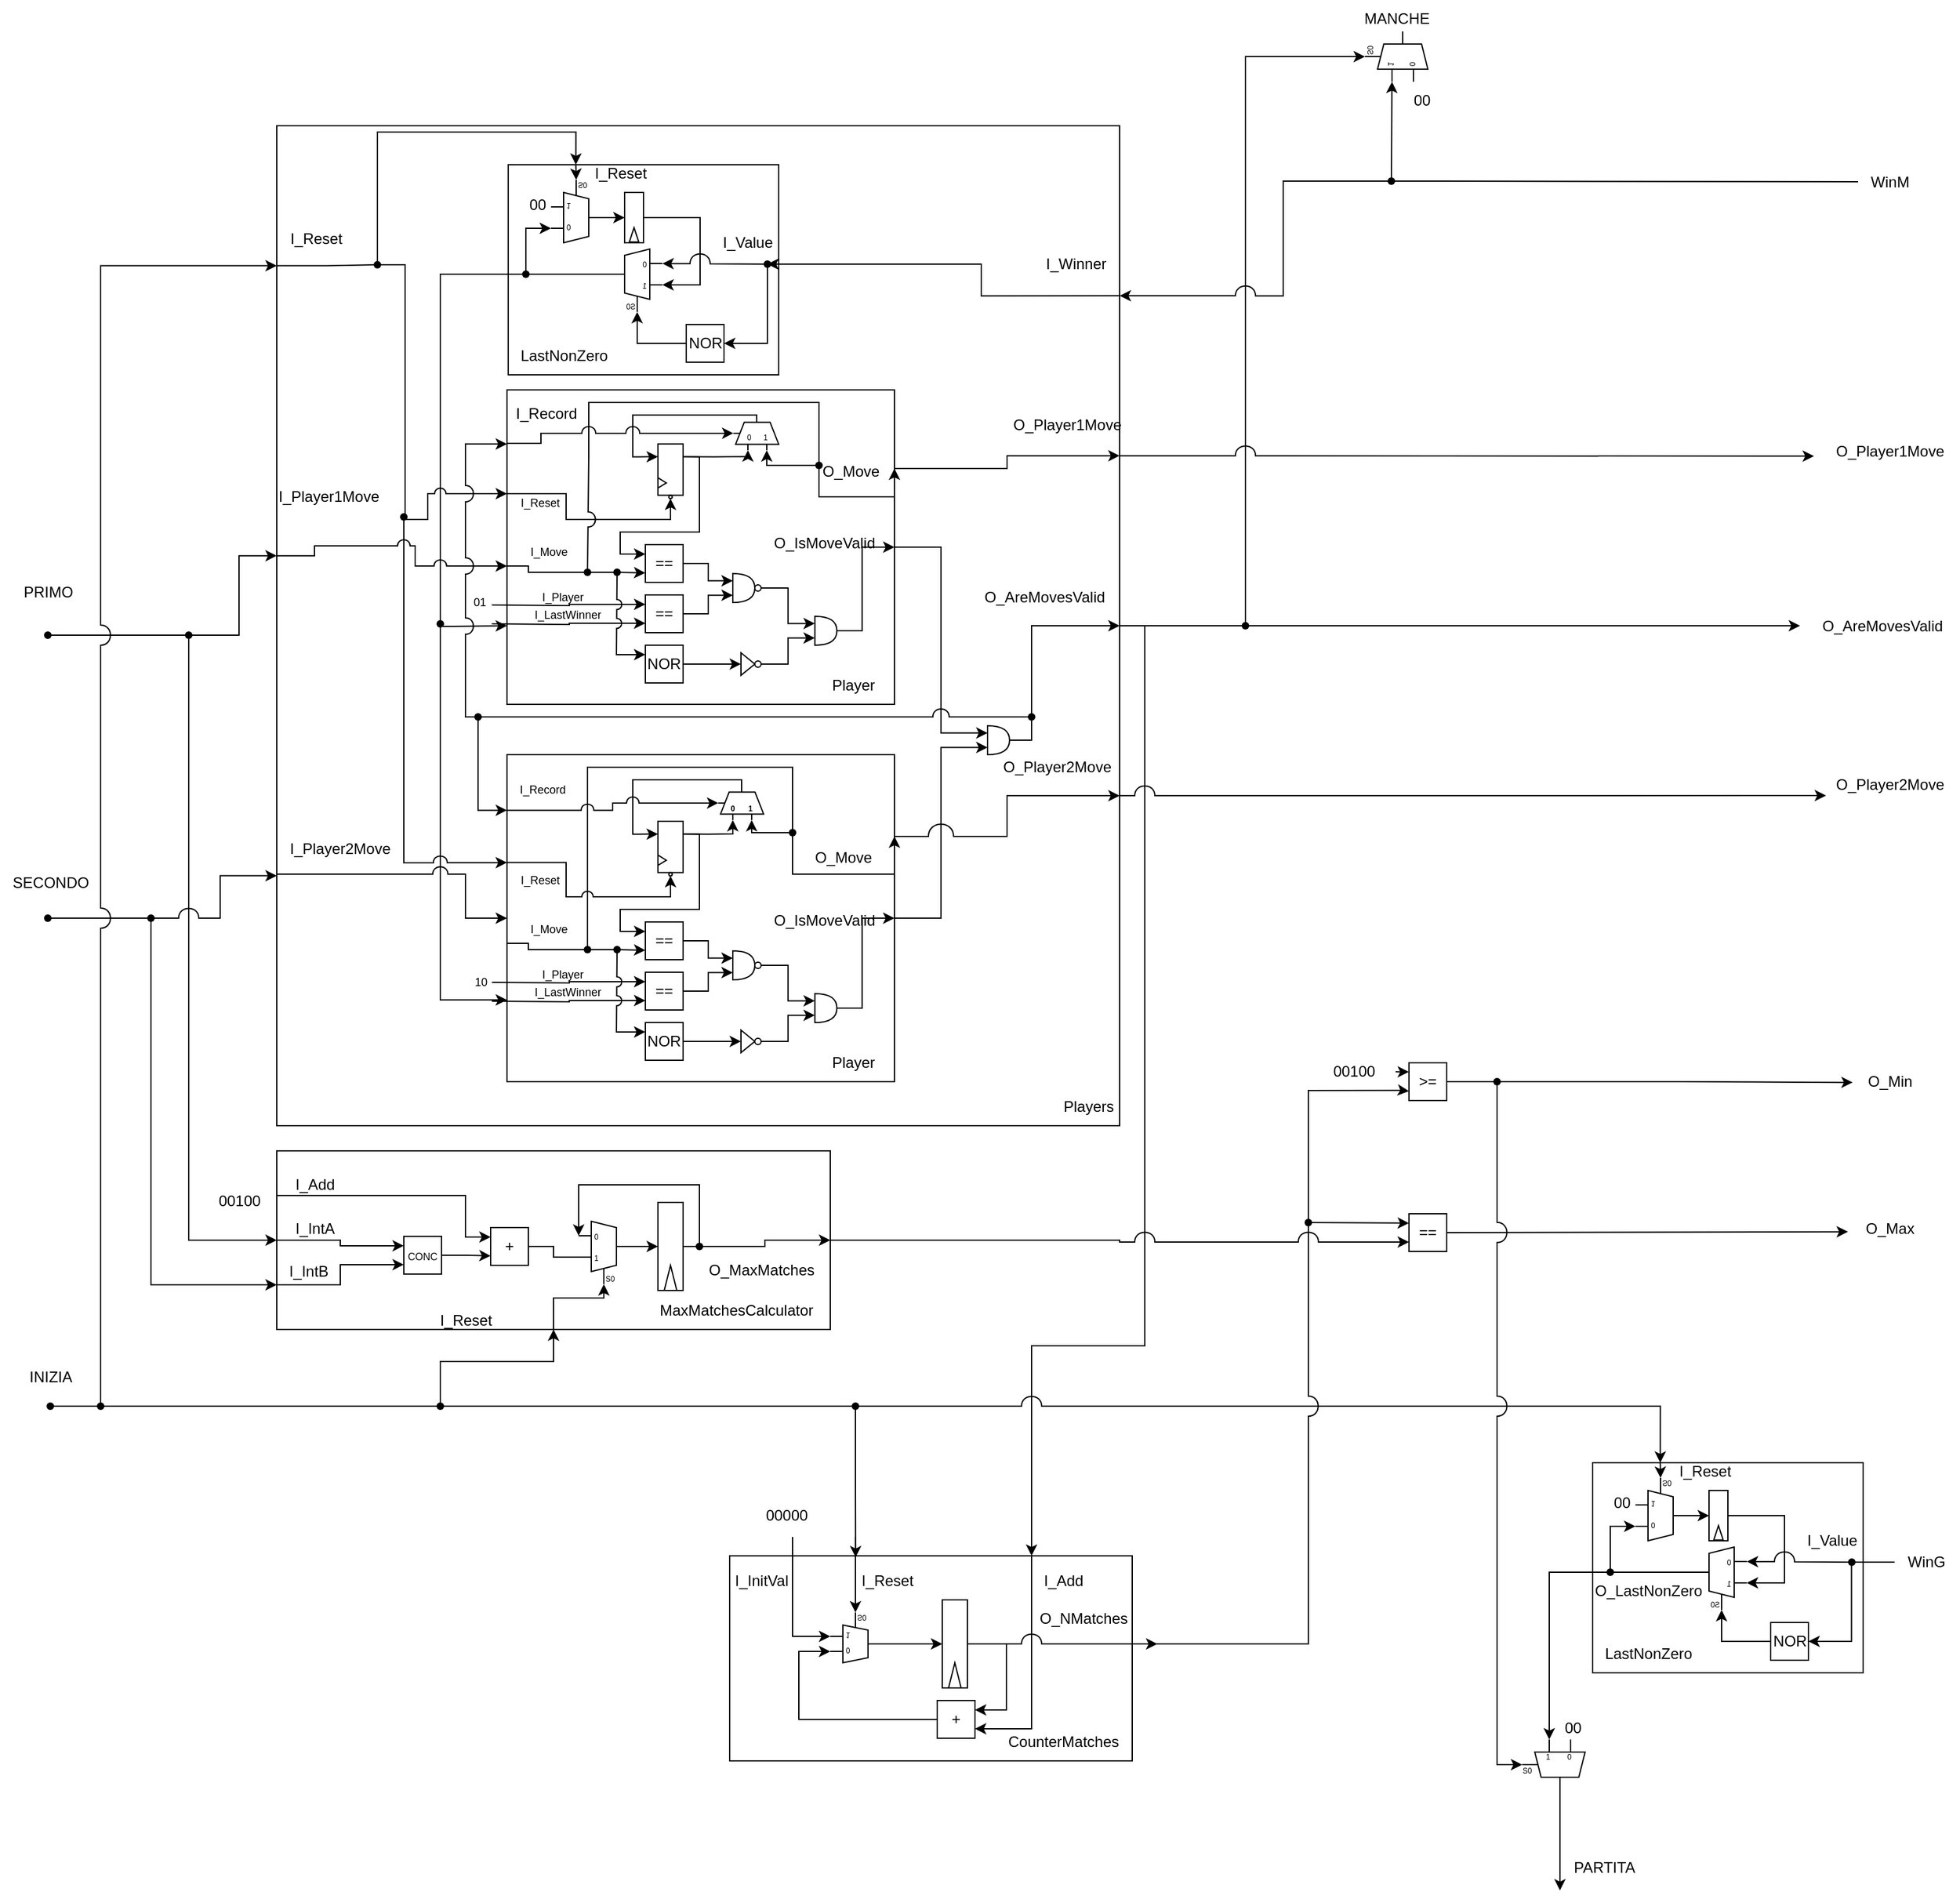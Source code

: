 <mxfile version="23.0.2" type="device">
  <diagram name="Page-1" id="hSZAetTDPi6Qr5ROreP3">
    <mxGraphModel dx="150" dy="1435" grid="1" gridSize="10" guides="1" tooltips="1" connect="1" arrows="1" fold="1" page="0" pageScale="1" pageWidth="850" pageHeight="1100" background="none" math="0" shadow="0">
      <root>
        <mxCell id="0" />
        <mxCell id="1" parent="0" />
        <mxCell id="2Uuv6Jr3GKPPrzBkkDZs-156" value="" style="rounded=0;whiteSpace=wrap;html=1;labelBackgroundColor=none;align=center;verticalAlign=middle;fontFamily=Helvetica;fontSize=12;fontColor=default;fillColor=none;gradientColor=none;points=[[0,0,0,0,0],[0,0.14,0,0,0],[0,0.25,0,0,0],[0,0.29,0,0,0],[0,0.43,0,0,0],[0,0.5,0,0,0],[0,0.57,0,0,0],[0,0.71,0,0,0],[0,0.75,0,0,0],[0,0.86,0,0,0],[0,1,0,0,0],[0.25,0,0,0,0],[0.25,1,0,0,0],[0.5,0,0,0,0],[0.5,1,0,0,0],[0.75,0,0,0,0],[0.75,1,0,0,0],[1,0,0,0,0],[1,0.17,0,0,0],[1,0.25,0,0,0],[1,0.33,0,0,0],[1,0.5,0,0,0],[1,0.67,0,0,0],[1,0.75,0,0,0],[1,0.83,0,0,0],[1,1,0,0,0]];movable=1;resizable=1;rotatable=1;deletable=1;editable=1;locked=0;connectable=1;collapsible=1;" parent="1" vertex="1">
          <mxGeometry x="2170" y="-260" width="670" height="795" as="geometry">
            <mxRectangle x="2170" y="-260" width="50" height="40" as="alternateBounds" />
          </mxGeometry>
        </mxCell>
        <mxCell id="2Uuv6Jr3GKPPrzBkkDZs-209" value="" style="rounded=0;whiteSpace=wrap;html=1;labelBackgroundColor=none;align=center;verticalAlign=middle;fontFamily=Helvetica;fontSize=12;fontColor=default;fillColor=none;gradientColor=none;" parent="1" vertex="1">
          <mxGeometry x="2170" y="555" width="440" height="142" as="geometry" />
        </mxCell>
        <mxCell id="2Uuv6Jr3GKPPrzBkkDZs-211" style="edgeStyle=elbowEdgeStyle;rounded=0;orthogonalLoop=1;jettySize=auto;html=1;exitX=0;exitY=0.5;exitDx=0;exitDy=0;entryX=0;entryY=0.25;entryDx=0;entryDy=0;fontFamily=Helvetica;fontSize=12;fontColor=default;" parent="1" source="2Uuv6Jr3GKPPrzBkkDZs-209" target="2Uuv6Jr3GKPPrzBkkDZs-204" edge="1">
          <mxGeometry relative="1" as="geometry" />
        </mxCell>
        <mxCell id="2Uuv6Jr3GKPPrzBkkDZs-212" style="edgeStyle=elbowEdgeStyle;rounded=0;orthogonalLoop=1;jettySize=auto;html=1;exitX=0;exitY=0.75;exitDx=0;exitDy=0;entryX=0;entryY=0.75;entryDx=0;entryDy=0;fontFamily=Helvetica;fontSize=12;fontColor=default;" parent="1" source="2Uuv6Jr3GKPPrzBkkDZs-209" target="2Uuv6Jr3GKPPrzBkkDZs-204" edge="1">
          <mxGeometry relative="1" as="geometry" />
        </mxCell>
        <mxCell id="2Uuv6Jr3GKPPrzBkkDZs-213" style="edgeStyle=elbowEdgeStyle;rounded=0;orthogonalLoop=1;jettySize=auto;html=1;exitX=0;exitY=0.25;exitDx=0;exitDy=0;entryX=0;entryY=0.25;entryDx=0;entryDy=0;fontFamily=Helvetica;fontSize=12;fontColor=default;" parent="1" source="2Uuv6Jr3GKPPrzBkkDZs-209" target="2Uuv6Jr3GKPPrzBkkDZs-202" edge="1">
          <mxGeometry relative="1" as="geometry">
            <Array as="points">
              <mxPoint x="2320" y="612" />
            </Array>
          </mxGeometry>
        </mxCell>
        <mxCell id="BBiGhi12kde4CdcQKqKN-63" style="edgeStyle=orthogonalEdgeStyle;rounded=0;orthogonalLoop=1;jettySize=auto;html=1;exitX=1;exitY=0.5;exitDx=0;exitDy=0;exitPerimeter=0;entryX=0;entryY=0.25;entryDx=0;entryDy=0;entryPerimeter=0;labelBackgroundColor=none;fontColor=default;" parent="1" edge="1">
          <mxGeometry relative="1" as="geometry">
            <Array as="points">
              <mxPoint x="1200" y="508" />
              <mxPoint x="1200" y="532" />
            </Array>
            <mxPoint x="1187" y="510.5" as="sourcePoint" />
          </mxGeometry>
        </mxCell>
        <mxCell id="2Uuv6Jr3GKPPrzBkkDZs-183" value="" style="group;labelBackgroundColor=none;" parent="1" vertex="1" connectable="0">
          <mxGeometry x="2530" y="830" width="340" height="210" as="geometry" />
        </mxCell>
        <mxCell id="2Uuv6Jr3GKPPrzBkkDZs-184" value="" style="whiteSpace=wrap;html=1;align=center;verticalAlign=middle;fontFamily=Helvetica;fontSize=12;fillColor=none;labelBackgroundColor=none;" parent="2Uuv6Jr3GKPPrzBkkDZs-183" vertex="1">
          <mxGeometry y="47" width="320" height="163" as="geometry" />
        </mxCell>
        <mxCell id="2Uuv6Jr3GKPPrzBkkDZs-185" value="00000" style="text;html=1;align=center;verticalAlign=middle;resizable=0;points=[];autosize=1;strokeColor=none;fillColor=none;fontSize=12;fontFamily=Helvetica;container=0;labelBackgroundColor=none;" parent="2Uuv6Jr3GKPPrzBkkDZs-183" vertex="1">
          <mxGeometry x="15" width="60" height="30" as="geometry" />
        </mxCell>
        <mxCell id="2Uuv6Jr3GKPPrzBkkDZs-186" value="" style="shadow=0;dashed=0;align=center;html=1;strokeWidth=1;shape=mxgraph.electrical.abstract.mux2;whiteSpace=wrap;flipV=1;container=0;labelBackgroundColor=none;" parent="2Uuv6Jr3GKPPrzBkkDZs-183" vertex="1">
          <mxGeometry x="80" y="92" width="40" height="40" as="geometry" />
        </mxCell>
        <mxCell id="2Uuv6Jr3GKPPrzBkkDZs-187" style="edgeStyle=orthogonalEdgeStyle;rounded=0;orthogonalLoop=1;jettySize=auto;html=1;entryX=0;entryY=0.15;entryDx=0;entryDy=3;entryPerimeter=0;labelBackgroundColor=none;fontColor=default;" parent="2Uuv6Jr3GKPPrzBkkDZs-183" source="2Uuv6Jr3GKPPrzBkkDZs-188" target="2Uuv6Jr3GKPPrzBkkDZs-186" edge="1">
          <mxGeometry relative="1" as="geometry">
            <Array as="points">
              <mxPoint x="55" y="177.04" />
              <mxPoint x="55" y="123.04" />
            </Array>
          </mxGeometry>
        </mxCell>
        <mxCell id="2Uuv6Jr3GKPPrzBkkDZs-188" value="+" style="whiteSpace=wrap;html=1;aspect=fixed;container=0;labelBackgroundColor=none;" parent="2Uuv6Jr3GKPPrzBkkDZs-183" vertex="1">
          <mxGeometry x="165" y="162" width="30" height="30" as="geometry" />
        </mxCell>
        <mxCell id="2Uuv6Jr3GKPPrzBkkDZs-189" value="I_InitVal" style="text;html=1;align=center;verticalAlign=middle;resizable=0;points=[];autosize=1;strokeColor=none;fillColor=none;fontSize=12;fontFamily=Helvetica;container=0;labelBackgroundColor=none;" parent="2Uuv6Jr3GKPPrzBkkDZs-183" vertex="1">
          <mxGeometry x="-10" y="52" width="70" height="30" as="geometry" />
        </mxCell>
        <mxCell id="2Uuv6Jr3GKPPrzBkkDZs-190" value="I_Reset" style="text;html=1;align=center;verticalAlign=middle;resizable=0;points=[];autosize=1;strokeColor=none;fillColor=none;fontSize=12;fontFamily=Helvetica;container=0;labelBackgroundColor=none;" parent="2Uuv6Jr3GKPPrzBkkDZs-183" vertex="1">
          <mxGeometry x="95" y="52" width="60" height="30" as="geometry" />
        </mxCell>
        <mxCell id="2Uuv6Jr3GKPPrzBkkDZs-191" style="edgeStyle=orthogonalEdgeStyle;rounded=0;orthogonalLoop=1;jettySize=auto;html=1;entryX=1;entryY=0.75;entryDx=0;entryDy=0;endArrow=classic;endFill=1;jumpStyle=arc;jumpSize=16;labelBackgroundColor=none;fontColor=default;exitX=0.75;exitY=0;exitDx=0;exitDy=0;" parent="2Uuv6Jr3GKPPrzBkkDZs-183" source="2Uuv6Jr3GKPPrzBkkDZs-184" target="2Uuv6Jr3GKPPrzBkkDZs-188" edge="1">
          <mxGeometry relative="1" as="geometry">
            <mxPoint x="249" y="32" as="sourcePoint" />
            <Array as="points">
              <mxPoint x="240" y="184" />
            </Array>
            <mxPoint x="248.5" y="160" as="targetPoint" />
          </mxGeometry>
        </mxCell>
        <mxCell id="2Uuv6Jr3GKPPrzBkkDZs-192" value="I_Add" style="text;html=1;align=center;verticalAlign=middle;resizable=0;points=[];autosize=1;strokeColor=none;fillColor=none;fontSize=12;fontFamily=Helvetica;container=0;labelBackgroundColor=none;" parent="2Uuv6Jr3GKPPrzBkkDZs-183" vertex="1">
          <mxGeometry x="240" y="52" width="50" height="30" as="geometry" />
        </mxCell>
        <mxCell id="2Uuv6Jr3GKPPrzBkkDZs-193" style="edgeStyle=orthogonalEdgeStyle;rounded=0;orthogonalLoop=1;jettySize=auto;html=1;entryX=1;entryY=0.25;entryDx=0;entryDy=0;fontFamily=Helvetica;fontSize=12;fontColor=default;exitX=0.5;exitY=1;exitDx=0;exitDy=0;labelBackgroundColor=none;" parent="2Uuv6Jr3GKPPrzBkkDZs-183" source="2Uuv6Jr3GKPPrzBkkDZs-197" target="2Uuv6Jr3GKPPrzBkkDZs-188" edge="1">
          <mxGeometry relative="1" as="geometry">
            <Array as="points">
              <mxPoint x="220" y="117" />
              <mxPoint x="220" y="170" />
            </Array>
          </mxGeometry>
        </mxCell>
        <mxCell id="2Uuv6Jr3GKPPrzBkkDZs-194" style="edgeStyle=orthogonalEdgeStyle;rounded=0;orthogonalLoop=1;jettySize=auto;html=1;entryX=0.25;entryY=1;entryDx=10;entryDy=0;entryPerimeter=0;fontFamily=Helvetica;fontSize=12;fontColor=default;labelBackgroundColor=none;" parent="2Uuv6Jr3GKPPrzBkkDZs-183" target="2Uuv6Jr3GKPPrzBkkDZs-186" edge="1">
          <mxGeometry relative="1" as="geometry">
            <mxPoint x="100" y="32" as="sourcePoint" />
            <Array as="points">
              <mxPoint x="100" y="52" />
            </Array>
          </mxGeometry>
        </mxCell>
        <mxCell id="2Uuv6Jr3GKPPrzBkkDZs-195" style="edgeStyle=orthogonalEdgeStyle;rounded=0;orthogonalLoop=1;jettySize=auto;html=1;entryX=0;entryY=0.45;entryDx=0;entryDy=3;entryPerimeter=0;fontFamily=Helvetica;fontSize=12;fontColor=default;labelBackgroundColor=none;" parent="2Uuv6Jr3GKPPrzBkkDZs-183" target="2Uuv6Jr3GKPPrzBkkDZs-186" edge="1">
          <mxGeometry relative="1" as="geometry">
            <mxPoint x="50" y="32" as="sourcePoint" />
            <Array as="points">
              <mxPoint x="50" y="111" />
            </Array>
          </mxGeometry>
        </mxCell>
        <mxCell id="2Uuv6Jr3GKPPrzBkkDZs-196" style="edgeStyle=orthogonalEdgeStyle;rounded=0;orthogonalLoop=1;jettySize=auto;html=1;entryX=0;entryY=0.25;entryDx=0;entryDy=0;endArrow=classic;endFill=1;jumpStyle=arc;jumpSize=16;labelBackgroundColor=none;fontColor=default;" parent="2Uuv6Jr3GKPPrzBkkDZs-183" source="2Uuv6Jr3GKPPrzBkkDZs-197" edge="1">
          <mxGeometry relative="1" as="geometry">
            <mxPoint x="340" y="117" as="targetPoint" />
          </mxGeometry>
        </mxCell>
        <mxCell id="2Uuv6Jr3GKPPrzBkkDZs-197" value="" style="rounded=0;whiteSpace=wrap;html=1;rotation=-90;container=0;labelBackgroundColor=none;" parent="2Uuv6Jr3GKPPrzBkkDZs-183" vertex="1">
          <mxGeometry x="144" y="107" width="70" height="20" as="geometry" />
        </mxCell>
        <mxCell id="2Uuv6Jr3GKPPrzBkkDZs-198" style="edgeStyle=orthogonalEdgeStyle;rounded=0;orthogonalLoop=1;jettySize=auto;html=1;exitX=1;exitY=0.5;exitDx=0;exitDy=-5;exitPerimeter=0;entryX=0.5;entryY=0;entryDx=0;entryDy=0;labelBackgroundColor=none;fontColor=default;" parent="2Uuv6Jr3GKPPrzBkkDZs-183" source="2Uuv6Jr3GKPPrzBkkDZs-186" target="2Uuv6Jr3GKPPrzBkkDZs-197" edge="1">
          <mxGeometry relative="1" as="geometry">
            <Array as="points">
              <mxPoint x="165" y="117" />
            </Array>
          </mxGeometry>
        </mxCell>
        <mxCell id="2Uuv6Jr3GKPPrzBkkDZs-199" value="" style="triangle;whiteSpace=wrap;html=1;rotation=-90;container=0;labelBackgroundColor=none;" parent="2Uuv6Jr3GKPPrzBkkDZs-183" vertex="1">
          <mxGeometry x="169" y="137" width="20" height="10" as="geometry" />
        </mxCell>
        <mxCell id="2Uuv6Jr3GKPPrzBkkDZs-200" value="O_NMatches" style="text;html=1;align=center;verticalAlign=middle;resizable=0;points=[];autosize=1;strokeColor=none;fillColor=none;fontSize=12;fontFamily=Helvetica;labelBackgroundColor=none;" parent="2Uuv6Jr3GKPPrzBkkDZs-183" vertex="1">
          <mxGeometry x="235.5" y="82" width="90" height="30" as="geometry" />
        </mxCell>
        <mxCell id="2Uuv6Jr3GKPPrzBkkDZs-201" value="CounterMatches" style="text;html=1;align=center;verticalAlign=middle;resizable=0;points=[];autosize=1;strokeColor=none;fillColor=none;labelBackgroundColor=none;" parent="2Uuv6Jr3GKPPrzBkkDZs-183" vertex="1">
          <mxGeometry x="210" y="180" width="110" height="30" as="geometry" />
        </mxCell>
        <mxCell id="Li7N5Yae0CZkDWWDmwoK-41" value="" style="shape=waypoint;sketch=0;fillStyle=solid;size=6;pointerEvents=1;points=[];fillColor=none;resizable=0;rotatable=0;perimeter=centerPerimeter;snapToPoint=1;strokeColor=none;" parent="2Uuv6Jr3GKPPrzBkkDZs-183" vertex="1">
          <mxGeometry x="310.5" y="107" width="20" height="20" as="geometry" />
        </mxCell>
        <mxCell id="2Uuv6Jr3GKPPrzBkkDZs-224" style="edgeStyle=orthogonalEdgeStyle;rounded=0;orthogonalLoop=1;jettySize=auto;html=1;exitX=1;exitY=0.5;exitDx=0;exitDy=0;fontFamily=Helvetica;fontSize=12;fontColor=default;endArrow=none;endFill=0;entryX=0;entryY=0.51;entryDx=0;entryDy=3;entryPerimeter=0;" parent="1" source="2Uuv6Jr3GKPPrzBkkDZs-202" target="2Uuv6Jr3GKPPrzBkkDZs-229" edge="1">
          <mxGeometry relative="1" as="geometry">
            <mxPoint x="2410" y="631" as="targetPoint" />
          </mxGeometry>
        </mxCell>
        <mxCell id="2Uuv6Jr3GKPPrzBkkDZs-202" value="+" style="whiteSpace=wrap;html=1;aspect=fixed;labelBackgroundColor=none;" parent="1" vertex="1">
          <mxGeometry x="2340" y="616" width="30" height="30" as="geometry" />
        </mxCell>
        <mxCell id="2Uuv6Jr3GKPPrzBkkDZs-203" style="edgeStyle=orthogonalEdgeStyle;rounded=0;orthogonalLoop=1;jettySize=auto;html=1;entryX=0;entryY=0.75;entryDx=0;entryDy=0;fontFamily=Helvetica;fontSize=12;fontColor=default;labelBackgroundColor=none;" parent="1" source="2Uuv6Jr3GKPPrzBkkDZs-204" target="2Uuv6Jr3GKPPrzBkkDZs-202" edge="1">
          <mxGeometry relative="1" as="geometry" />
        </mxCell>
        <mxCell id="2Uuv6Jr3GKPPrzBkkDZs-204" value="&lt;font style=&quot;font-size: 8px;&quot;&gt;CONC&lt;/font&gt;" style="whiteSpace=wrap;html=1;aspect=fixed;labelBackgroundColor=none;" parent="1" vertex="1">
          <mxGeometry x="2271" y="622.96" width="30" height="30" as="geometry" />
        </mxCell>
        <mxCell id="2Uuv6Jr3GKPPrzBkkDZs-205" value="00100" style="text;html=1;align=center;verticalAlign=middle;resizable=0;points=[];autosize=1;strokeColor=none;fillColor=none;fontSize=12;fontFamily=Helvetica;labelBackgroundColor=none;" parent="1" vertex="1">
          <mxGeometry x="2110" y="580" width="60" height="30" as="geometry" />
        </mxCell>
        <mxCell id="2Uuv6Jr3GKPPrzBkkDZs-206" value="I_IntA" style="text;html=1;align=center;verticalAlign=middle;resizable=0;points=[];autosize=1;strokeColor=none;fillColor=none;fontSize=12;fontFamily=Helvetica;fontColor=default;" parent="1" vertex="1">
          <mxGeometry x="2175" y="602" width="50" height="30" as="geometry" />
        </mxCell>
        <mxCell id="2Uuv6Jr3GKPPrzBkkDZs-207" value="I_IntB" style="text;html=1;align=center;verticalAlign=middle;resizable=0;points=[];autosize=1;strokeColor=none;fillColor=none;fontSize=12;fontFamily=Helvetica;fontColor=default;" parent="1" vertex="1">
          <mxGeometry x="2170" y="636" width="50" height="30" as="geometry" />
        </mxCell>
        <mxCell id="2Uuv6Jr3GKPPrzBkkDZs-208" value="I_Add" style="text;html=1;align=center;verticalAlign=middle;resizable=0;points=[];autosize=1;strokeColor=none;fillColor=none;fontSize=12;fontFamily=Helvetica;fontColor=default;" parent="1" vertex="1">
          <mxGeometry x="2175" y="567" width="50" height="30" as="geometry" />
        </mxCell>
        <mxCell id="2Uuv6Jr3GKPPrzBkkDZs-222" style="edgeStyle=elbowEdgeStyle;rounded=0;orthogonalLoop=1;jettySize=auto;html=1;fontFamily=Helvetica;fontSize=12;fontColor=default;entryX=1;entryY=0.5;entryDx=0;entryDy=0;" parent="1" source="2Uuv6Jr3GKPPrzBkkDZs-221" target="2Uuv6Jr3GKPPrzBkkDZs-209" edge="1">
          <mxGeometry relative="1" as="geometry">
            <mxPoint x="2520" y="624" as="targetPoint" />
          </mxGeometry>
        </mxCell>
        <mxCell id="2Uuv6Jr3GKPPrzBkkDZs-220" value="" style="edgeStyle=orthogonalEdgeStyle;rounded=0;orthogonalLoop=1;jettySize=auto;html=1;exitX=0.5;exitY=1;exitDx=0;exitDy=0;entryDx=0;entryDy=0;fontFamily=Helvetica;fontSize=12;fontColor=default;endArrow=none;endFill=0;" parent="1" source="2Uuv6Jr3GKPPrzBkkDZs-232" target="2Uuv6Jr3GKPPrzBkkDZs-221" edge="1">
          <mxGeometry relative="1" as="geometry">
            <mxPoint x="2496" y="630.5" as="sourcePoint" />
            <mxPoint x="4876" y="1242" as="targetPoint" />
            <Array as="points" />
          </mxGeometry>
        </mxCell>
        <mxCell id="2Uuv6Jr3GKPPrzBkkDZs-221" value="" style="shape=waypoint;sketch=0;fillStyle=solid;size=6;pointerEvents=1;points=[];fillColor=none;resizable=1;rotatable=0;perimeter=centerPerimeter;snapToPoint=1;labelBackgroundColor=none;align=center;verticalAlign=middle;fontFamily=Helvetica;fontSize=12;fontColor=default;html=1;" parent="1" vertex="1">
          <mxGeometry x="2501" y="626" width="10" height="10" as="geometry" />
        </mxCell>
        <mxCell id="2Uuv6Jr3GKPPrzBkkDZs-226" style="edgeStyle=orthogonalEdgeStyle;rounded=0;orthogonalLoop=1;jettySize=auto;html=1;entryX=1.013;entryY=0.452;entryDx=0;entryDy=0;entryPerimeter=0;fontFamily=Helvetica;fontSize=12;fontColor=default;" parent="1" edge="1">
          <mxGeometry relative="1" as="geometry">
            <mxPoint x="2451" y="631" as="sourcePoint" />
            <mxPoint x="2451" y="631" as="targetPoint" />
          </mxGeometry>
        </mxCell>
        <mxCell id="2Uuv6Jr3GKPPrzBkkDZs-228" value="" style="edgeStyle=orthogonalEdgeStyle;rounded=0;orthogonalLoop=1;jettySize=auto;html=1;exitDx=0;exitDy=0;fontFamily=Helvetica;fontSize=12;fontColor=default;endArrow=classic;endFill=1;entryX=0;entryY=0.17;entryDx=0;entryDy=3;entryPerimeter=0;" parent="1" source="2Uuv6Jr3GKPPrzBkkDZs-221" target="2Uuv6Jr3GKPPrzBkkDZs-229" edge="1">
          <mxGeometry relative="1" as="geometry">
            <mxPoint x="2506" y="631" as="sourcePoint" />
            <mxPoint x="2441" y="631" as="targetPoint" />
            <Array as="points">
              <mxPoint x="2506" y="582" />
              <mxPoint x="2410" y="582" />
            </Array>
          </mxGeometry>
        </mxCell>
        <mxCell id="2Uuv6Jr3GKPPrzBkkDZs-230" style="edgeStyle=elbowEdgeStyle;rounded=0;orthogonalLoop=1;jettySize=auto;html=1;exitX=1;exitY=0.5;exitDx=0;exitDy=-5;exitPerimeter=0;entryX=0.5;entryY=0;entryDx=0;entryDy=0;fontFamily=Helvetica;fontSize=12;fontColor=default;" parent="1" source="2Uuv6Jr3GKPPrzBkkDZs-229" target="2Uuv6Jr3GKPPrzBkkDZs-232" edge="1">
          <mxGeometry relative="1" as="geometry">
            <mxPoint x="2466" y="630.5" as="targetPoint" />
          </mxGeometry>
        </mxCell>
        <mxCell id="2Uuv6Jr3GKPPrzBkkDZs-229" value="" style="shadow=0;dashed=0;align=center;html=1;strokeWidth=1;shape=mxgraph.electrical.abstract.mux2;whiteSpace=wrap;labelBackgroundColor=none;verticalAlign=middle;fontFamily=Helvetica;fontSize=12;fontColor=default;fillColor=none;gradientColor=none;" parent="1" vertex="1">
          <mxGeometry x="2410" y="611" width="40" height="50" as="geometry" />
        </mxCell>
        <mxCell id="2Uuv6Jr3GKPPrzBkkDZs-235" value="" style="group" parent="1" vertex="1" connectable="0">
          <mxGeometry x="2473" y="596" width="20" height="70" as="geometry" />
        </mxCell>
        <mxCell id="2Uuv6Jr3GKPPrzBkkDZs-232" value="" style="rounded=0;whiteSpace=wrap;html=1;rotation=-90;container=0;labelBackgroundColor=none;" parent="2Uuv6Jr3GKPPrzBkkDZs-235" vertex="1">
          <mxGeometry x="-25" y="25" width="70" height="20" as="geometry" />
        </mxCell>
        <mxCell id="2Uuv6Jr3GKPPrzBkkDZs-233" value="" style="triangle;whiteSpace=wrap;html=1;rotation=-90;container=0;labelBackgroundColor=none;" parent="2Uuv6Jr3GKPPrzBkkDZs-235" vertex="1">
          <mxGeometry y="55" width="20" height="10" as="geometry" />
        </mxCell>
        <mxCell id="2Uuv6Jr3GKPPrzBkkDZs-236" value="I_Reset" style="text;html=1;align=center;verticalAlign=middle;resizable=0;points=[];autosize=1;strokeColor=none;fillColor=none;fontSize=12;fontFamily=Helvetica;fontColor=default;" parent="1" vertex="1">
          <mxGeometry x="2290" y="675" width="60" height="30" as="geometry" />
        </mxCell>
        <mxCell id="2Uuv6Jr3GKPPrzBkkDZs-237" style="edgeStyle=elbowEdgeStyle;rounded=0;orthogonalLoop=1;jettySize=auto;html=1;exitX=0.5;exitY=1;exitDx=0;exitDy=0;entryX=0.25;entryY=1;entryDx=10;entryDy=0;entryPerimeter=0;fontFamily=Helvetica;fontSize=12;fontColor=default;elbow=vertical;" parent="1" source="2Uuv6Jr3GKPPrzBkkDZs-209" target="2Uuv6Jr3GKPPrzBkkDZs-229" edge="1">
          <mxGeometry relative="1" as="geometry">
            <Array as="points">
              <mxPoint x="2390" y="672" />
            </Array>
          </mxGeometry>
        </mxCell>
        <mxCell id="2Uuv6Jr3GKPPrzBkkDZs-238" value="MaxMatchesCalculator" style="text;html=1;align=center;verticalAlign=middle;resizable=0;points=[];autosize=1;strokeColor=none;fillColor=none;fontSize=12;fontFamily=Helvetica;fontColor=default;" parent="1" vertex="1">
          <mxGeometry x="2460" y="667" width="150" height="30" as="geometry" />
        </mxCell>
        <mxCell id="2Uuv6Jr3GKPPrzBkkDZs-239" value="INIZIA" style="text;html=1;align=center;verticalAlign=middle;resizable=0;points=[];autosize=1;strokeColor=none;fillColor=none;labelBackgroundColor=none;" parent="1" vertex="1">
          <mxGeometry x="1960" y="720" width="60" height="30" as="geometry" />
        </mxCell>
        <mxCell id="2Uuv6Jr3GKPPrzBkkDZs-240" value="SECONDO" style="text;html=1;align=center;verticalAlign=middle;resizable=0;points=[];autosize=1;strokeColor=none;fillColor=none;labelBackgroundColor=none;" parent="1" vertex="1">
          <mxGeometry x="1950" y="327.04" width="80" height="30" as="geometry" />
        </mxCell>
        <mxCell id="2Uuv6Jr3GKPPrzBkkDZs-241" value="PRIMO" style="text;html=1;align=center;verticalAlign=middle;resizable=0;points=[];autosize=1;strokeColor=none;fillColor=none;labelBackgroundColor=none;" parent="1" vertex="1">
          <mxGeometry x="1958" y="96.04" width="60" height="30" as="geometry" />
        </mxCell>
        <mxCell id="Li7N5Yae0CZkDWWDmwoK-1" style="edgeStyle=orthogonalEdgeStyle;rounded=0;orthogonalLoop=1;jettySize=auto;html=1;entryX=0;entryY=0.5;entryDx=0;entryDy=0;" parent="1" source="Li7N5Yae0CZkDWWDmwoK-83" target="2Uuv6Jr3GKPPrzBkkDZs-209" edge="1">
          <mxGeometry relative="1" as="geometry">
            <mxPoint x="2080" y="110" as="sourcePoint" />
            <Array as="points">
              <mxPoint x="2100" y="626" />
            </Array>
          </mxGeometry>
        </mxCell>
        <mxCell id="2Uuv6Jr3GKPPrzBkkDZs-242" value="" style="shape=waypoint;sketch=0;fillStyle=solid;size=6;pointerEvents=1;points=[];fillColor=none;resizable=0;rotatable=0;perimeter=centerPerimeter;snapToPoint=1;labelBackgroundColor=none;align=center;verticalAlign=middle;fontFamily=Helvetica;fontSize=12;fontColor=default;html=1;" parent="1" vertex="1">
          <mxGeometry x="1978" y="135" width="20" height="20" as="geometry" />
        </mxCell>
        <mxCell id="Li7N5Yae0CZkDWWDmwoK-2" style="edgeStyle=orthogonalEdgeStyle;rounded=0;orthogonalLoop=1;jettySize=auto;html=1;entryX=0;entryY=0.75;entryDx=0;entryDy=0;" parent="1" source="Li7N5Yae0CZkDWWDmwoK-84" target="2Uuv6Jr3GKPPrzBkkDZs-209" edge="1">
          <mxGeometry relative="1" as="geometry">
            <Array as="points">
              <mxPoint x="2070" y="662" />
            </Array>
          </mxGeometry>
        </mxCell>
        <mxCell id="2Uuv6Jr3GKPPrzBkkDZs-243" value="" style="shape=waypoint;sketch=0;fillStyle=solid;size=6;pointerEvents=1;points=[];fillColor=none;resizable=0;rotatable=0;perimeter=centerPerimeter;snapToPoint=1;labelBackgroundColor=none;align=center;verticalAlign=middle;fontFamily=Helvetica;fontSize=12;fontColor=default;html=1;" parent="1" vertex="1">
          <mxGeometry x="1978" y="360" width="20" height="20" as="geometry" />
        </mxCell>
        <mxCell id="2Uuv6Jr3GKPPrzBkkDZs-245" style="edgeStyle=orthogonalEdgeStyle;rounded=0;orthogonalLoop=1;jettySize=auto;html=1;fontFamily=Helvetica;fontSize=12;fontColor=default;entryX=0.313;entryY=0.007;entryDx=0;entryDy=0;entryPerimeter=0;" parent="1" source="Li7N5Yae0CZkDWWDmwoK-30" target="2Uuv6Jr3GKPPrzBkkDZs-184" edge="1">
          <mxGeometry relative="1" as="geometry">
            <mxPoint x="2290" y="820" as="targetPoint" />
          </mxGeometry>
        </mxCell>
        <mxCell id="2Uuv6Jr3GKPPrzBkkDZs-244" value="" style="shape=waypoint;sketch=0;fillStyle=solid;size=6;pointerEvents=1;points=[];fillColor=none;resizable=0;rotatable=0;perimeter=centerPerimeter;snapToPoint=1;labelBackgroundColor=none;align=center;verticalAlign=middle;fontFamily=Helvetica;fontSize=12;fontColor=default;html=1;" parent="1" vertex="1">
          <mxGeometry x="1980" y="748" width="20" height="20" as="geometry" />
        </mxCell>
        <mxCell id="Li7N5Yae0CZkDWWDmwoK-4" value="" style="edgeStyle=orthogonalEdgeStyle;rounded=0;orthogonalLoop=1;jettySize=auto;html=1;fontFamily=Helvetica;fontSize=12;fontColor=default;entryDx=0;entryDy=0;entryPerimeter=0;endArrow=none;endFill=0;" parent="1" source="Li7N5Yae0CZkDWWDmwoK-87" target="Li7N5Yae0CZkDWWDmwoK-3" edge="1">
          <mxGeometry relative="1" as="geometry">
            <mxPoint x="2300" y="858" as="targetPoint" />
            <mxPoint x="1990" y="740" as="sourcePoint" />
          </mxGeometry>
        </mxCell>
        <mxCell id="Li7N5Yae0CZkDWWDmwoK-5" style="edgeStyle=orthogonalEdgeStyle;rounded=0;orthogonalLoop=1;jettySize=auto;html=1;entryX=0.5;entryY=1;entryDx=0;entryDy=0;" parent="1" source="Li7N5Yae0CZkDWWDmwoK-3" target="2Uuv6Jr3GKPPrzBkkDZs-209" edge="1">
          <mxGeometry relative="1" as="geometry" />
        </mxCell>
        <mxCell id="Li7N5Yae0CZkDWWDmwoK-3" value="" style="shape=waypoint;sketch=0;fillStyle=solid;size=6;pointerEvents=1;points=[];fillColor=none;resizable=0;rotatable=0;perimeter=centerPerimeter;snapToPoint=1;" parent="1" vertex="1">
          <mxGeometry x="2290" y="748" width="20" height="20" as="geometry" />
        </mxCell>
        <mxCell id="Li7N5Yae0CZkDWWDmwoK-6" style="edgeStyle=orthogonalEdgeStyle;rounded=0;orthogonalLoop=1;jettySize=auto;html=1;exitX=1;exitY=0.5;exitDx=0;exitDy=0;exitPerimeter=0;entryX=0.75;entryY=0;entryDx=0;entryDy=0;" parent="1" source="2Uuv6Jr3GKPPrzBkkDZs-156" target="2Uuv6Jr3GKPPrzBkkDZs-184" edge="1">
          <mxGeometry relative="1" as="geometry">
            <mxPoint x="2550" y="852.667" as="targetPoint" />
            <Array as="points">
              <mxPoint x="2860" y="137" />
              <mxPoint x="2860" y="710" />
              <mxPoint x="2770" y="710" />
            </Array>
          </mxGeometry>
        </mxCell>
        <mxCell id="Li7N5Yae0CZkDWWDmwoK-31" value="" style="edgeStyle=orthogonalEdgeStyle;rounded=0;orthogonalLoop=1;jettySize=auto;html=1;fontFamily=Helvetica;fontSize=12;fontColor=default;entryDx=0;entryDy=0;entryPerimeter=0;endArrow=none;endFill=0;" parent="1" source="Li7N5Yae0CZkDWWDmwoK-3" target="Li7N5Yae0CZkDWWDmwoK-30" edge="1">
          <mxGeometry relative="1" as="geometry">
            <mxPoint x="2630" y="878" as="targetPoint" />
            <mxPoint x="2300" y="758" as="sourcePoint" />
          </mxGeometry>
        </mxCell>
        <mxCell id="Li7N5Yae0CZkDWWDmwoK-32" style="edgeStyle=orthogonalEdgeStyle;rounded=0;orthogonalLoop=1;jettySize=auto;html=1;entryX=0.25;entryY=0;entryDx=0;entryDy=0;jumpStyle=arc;jumpSize=16;" parent="1" source="Li7N5Yae0CZkDWWDmwoK-30" target="Li7N5Yae0CZkDWWDmwoK-12" edge="1">
          <mxGeometry relative="1" as="geometry" />
        </mxCell>
        <mxCell id="Li7N5Yae0CZkDWWDmwoK-30" value="" style="shape=waypoint;sketch=0;fillStyle=solid;size=6;pointerEvents=1;points=[];fillColor=none;resizable=0;rotatable=0;perimeter=centerPerimeter;snapToPoint=1;" parent="1" vertex="1">
          <mxGeometry x="2620" y="748" width="20" height="20" as="geometry" />
        </mxCell>
        <mxCell id="Li7N5Yae0CZkDWWDmwoK-33" style="edgeStyle=orthogonalEdgeStyle;rounded=0;orthogonalLoop=1;jettySize=auto;html=1;labelBackgroundColor=none;fontColor=default;entryX=0.012;entryY=0.52;entryDx=0;entryDy=0;entryPerimeter=0;" parent="1" source="Li7N5Yae0CZkDWWDmwoK-69" target="Li7N5Yae0CZkDWWDmwoK-38" edge="1">
          <mxGeometry relative="1" as="geometry">
            <mxPoint x="3210" y="499.02" as="targetPoint" />
          </mxGeometry>
        </mxCell>
        <mxCell id="Li7N5Yae0CZkDWWDmwoK-34" value="&amp;gt;=" style="whiteSpace=wrap;html=1;aspect=fixed;container=0;labelBackgroundColor=none;" parent="1" vertex="1">
          <mxGeometry x="3070" y="485" width="30" height="30" as="geometry" />
        </mxCell>
        <mxCell id="Li7N5Yae0CZkDWWDmwoK-48" style="edgeStyle=orthogonalEdgeStyle;shape=connector;rounded=0;jumpStyle=arc;jumpSize=16;orthogonalLoop=1;jettySize=auto;html=1;labelBackgroundColor=default;strokeColor=default;align=center;verticalAlign=middle;fontFamily=Helvetica;fontSize=11;fontColor=default;endArrow=classic;entryX=-0.051;entryY=0.577;entryDx=0;entryDy=0;entryPerimeter=0;" parent="1" source="Li7N5Yae0CZkDWWDmwoK-36" target="Li7N5Yae0CZkDWWDmwoK-39" edge="1">
          <mxGeometry relative="1" as="geometry">
            <mxPoint x="3210.0" y="619" as="targetPoint" />
          </mxGeometry>
        </mxCell>
        <mxCell id="Li7N5Yae0CZkDWWDmwoK-36" value="==" style="whiteSpace=wrap;html=1;aspect=fixed;container=0;labelBackgroundColor=none;" parent="1" vertex="1">
          <mxGeometry x="3070" y="605" width="30" height="30" as="geometry" />
        </mxCell>
        <mxCell id="Li7N5Yae0CZkDWWDmwoK-37" value="00100" style="text;html=1;align=center;verticalAlign=middle;resizable=0;points=[];autosize=1;strokeColor=none;fillColor=none;labelBackgroundColor=none;" parent="1" vertex="1">
          <mxGeometry x="2996" y="477" width="60" height="30" as="geometry" />
        </mxCell>
        <mxCell id="Li7N5Yae0CZkDWWDmwoK-38" value="O_Min" style="text;html=1;align=center;verticalAlign=middle;resizable=0;points=[];autosize=1;strokeColor=none;fillColor=none;labelBackgroundColor=none;" parent="1" vertex="1">
          <mxGeometry x="3422" y="485" width="60" height="30" as="geometry" />
        </mxCell>
        <mxCell id="Li7N5Yae0CZkDWWDmwoK-39" value="O_Max" style="text;html=1;align=center;verticalAlign=middle;resizable=0;points=[];autosize=1;strokeColor=none;fillColor=none;labelBackgroundColor=none;" parent="1" vertex="1">
          <mxGeometry x="3422" y="602" width="60" height="30" as="geometry" />
        </mxCell>
        <mxCell id="Li7N5Yae0CZkDWWDmwoK-40" style="edgeStyle=orthogonalEdgeStyle;rounded=0;orthogonalLoop=1;jettySize=auto;html=1;exitX=1.056;exitY=0.506;exitDx=0;exitDy=0;entryX=0;entryY=0.25;entryDx=0;entryDy=0;fontFamily=Helvetica;fontSize=12;fontColor=default;exitPerimeter=0;" parent="1" source="Li7N5Yae0CZkDWWDmwoK-37" target="Li7N5Yae0CZkDWWDmwoK-34" edge="1">
          <mxGeometry relative="1" as="geometry" />
        </mxCell>
        <mxCell id="Li7N5Yae0CZkDWWDmwoK-42" style="edgeStyle=orthogonalEdgeStyle;rounded=0;orthogonalLoop=1;jettySize=auto;html=1;entryX=0;entryY=0.75;entryDx=0;entryDy=0;jumpStyle=arc;jumpSize=16;" parent="1" source="Li7N5Yae0CZkDWWDmwoK-44" target="Li7N5Yae0CZkDWWDmwoK-34" edge="1">
          <mxGeometry relative="1" as="geometry">
            <Array as="points">
              <mxPoint x="2990" y="507" />
              <mxPoint x="3065" y="507" />
            </Array>
          </mxGeometry>
        </mxCell>
        <mxCell id="Li7N5Yae0CZkDWWDmwoK-45" value="" style="edgeStyle=orthogonalEdgeStyle;rounded=0;orthogonalLoop=1;jettySize=auto;html=1;entryDx=0;entryDy=0;jumpStyle=arc;jumpSize=16;endArrow=none;endFill=0;" parent="1" source="Li7N5Yae0CZkDWWDmwoK-41" target="Li7N5Yae0CZkDWWDmwoK-44" edge="1">
          <mxGeometry relative="1" as="geometry">
            <mxPoint x="2851" y="947" as="sourcePoint" />
            <mxPoint x="3130" y="507" as="targetPoint" />
          </mxGeometry>
        </mxCell>
        <mxCell id="Li7N5Yae0CZkDWWDmwoK-46" style="edgeStyle=orthogonalEdgeStyle;shape=connector;rounded=0;jumpStyle=arc;jumpSize=16;orthogonalLoop=1;jettySize=auto;html=1;entryX=0;entryY=0.25;entryDx=0;entryDy=0;labelBackgroundColor=default;strokeColor=default;align=center;verticalAlign=middle;fontFamily=Helvetica;fontSize=11;fontColor=default;endArrow=classic;" parent="1" source="Li7N5Yae0CZkDWWDmwoK-44" target="Li7N5Yae0CZkDWWDmwoK-36" edge="1">
          <mxGeometry relative="1" as="geometry" />
        </mxCell>
        <mxCell id="Li7N5Yae0CZkDWWDmwoK-44" value="" style="shape=waypoint;sketch=0;fillStyle=solid;size=6;pointerEvents=1;points=[];fillColor=none;resizable=0;rotatable=0;perimeter=centerPerimeter;snapToPoint=1;fontFamily=Helvetica;fontSize=11;fontColor=default;" parent="1" vertex="1">
          <mxGeometry x="2980" y="602" width="20" height="20" as="geometry" />
        </mxCell>
        <mxCell id="Li7N5Yae0CZkDWWDmwoK-47" style="edgeStyle=orthogonalEdgeStyle;shape=connector;rounded=0;jumpStyle=arc;jumpSize=16;orthogonalLoop=1;jettySize=auto;html=1;exitX=1;exitY=0.5;exitDx=0;exitDy=0;entryX=0;entryY=0.75;entryDx=0;entryDy=0;labelBackgroundColor=default;strokeColor=default;align=center;verticalAlign=middle;fontFamily=Helvetica;fontSize=11;fontColor=default;endArrow=classic;" parent="1" source="2Uuv6Jr3GKPPrzBkkDZs-209" target="Li7N5Yae0CZkDWWDmwoK-36" edge="1">
          <mxGeometry relative="1" as="geometry" />
        </mxCell>
        <mxCell id="Li7N5Yae0CZkDWWDmwoK-49" value="MANCHE" style="text;html=1;align=center;verticalAlign=middle;resizable=0;points=[];autosize=1;strokeColor=none;fillColor=none;labelBackgroundColor=none;" parent="1" vertex="1">
          <mxGeometry x="3020" y="-360" width="80" height="30" as="geometry" />
        </mxCell>
        <mxCell id="Li7N5Yae0CZkDWWDmwoK-50" value="" style="shadow=0;dashed=0;align=center;html=1;strokeWidth=1;shape=mxgraph.electrical.abstract.mux2;whiteSpace=wrap;rotation=-90;flipH=0;flipV=1;labelBackgroundColor=none;" parent="1" vertex="1">
          <mxGeometry x="3040" y="-340" width="40" height="50" as="geometry" />
        </mxCell>
        <mxCell id="Li7N5Yae0CZkDWWDmwoK-51" value="00" style="text;html=1;align=center;verticalAlign=middle;resizable=1;points=[];autosize=1;strokeColor=none;fillColor=none;labelBackgroundColor=none;" parent="1" vertex="1">
          <mxGeometry x="3070" y="-290" width="20" height="20" as="geometry" />
        </mxCell>
        <mxCell id="Li7N5Yae0CZkDWWDmwoK-52" style="edgeStyle=orthogonalEdgeStyle;shape=connector;rounded=0;jumpStyle=arc;jumpSize=16;orthogonalLoop=1;jettySize=auto;html=1;exitDx=0;exitDy=0;exitPerimeter=0;entryX=0.25;entryY=1;entryDx=10;entryDy=0;entryPerimeter=0;labelBackgroundColor=default;strokeColor=default;align=center;verticalAlign=middle;fontFamily=Helvetica;fontSize=11;fontColor=default;endArrow=classic;" parent="1" source="ZAlOu0CJ_7-fTKXVSEOV-58" target="Li7N5Yae0CZkDWWDmwoK-50" edge="1">
          <mxGeometry relative="1" as="geometry">
            <Array as="points">
              <mxPoint x="2940" y="-315" />
            </Array>
          </mxGeometry>
        </mxCell>
        <mxCell id="Li7N5Yae0CZkDWWDmwoK-53" value="O_Player1Move" style="text;html=1;align=center;verticalAlign=middle;resizable=0;points=[];autosize=1;strokeColor=none;fillColor=none;labelBackgroundColor=none;" parent="1" vertex="1">
          <mxGeometry x="3397" y="-16" width="110" height="30" as="geometry" />
        </mxCell>
        <mxCell id="Li7N5Yae0CZkDWWDmwoK-54" value="O_Player2Move" style="text;html=1;align=center;verticalAlign=middle;resizable=0;points=[];autosize=1;strokeColor=none;fillColor=none;labelBackgroundColor=none;" parent="1" vertex="1">
          <mxGeometry x="3397" y="248.5" width="110" height="30" as="geometry" />
        </mxCell>
        <mxCell id="Li7N5Yae0CZkDWWDmwoK-56" style="edgeStyle=orthogonalEdgeStyle;shape=connector;rounded=0;jumpStyle=arc;jumpSize=16;orthogonalLoop=1;jettySize=auto;html=1;labelBackgroundColor=default;strokeColor=default;align=center;verticalAlign=middle;fontFamily=Helvetica;fontSize=11;fontColor=default;endArrow=classic;entryX=0;entryY=0.51;entryDx=0;entryDy=3;entryPerimeter=0;" parent="1" source="Li7N5Yae0CZkDWWDmwoK-58" target="Li7N5Yae0CZkDWWDmwoK-50" edge="1">
          <mxGeometry relative="1" as="geometry">
            <mxPoint x="3030" y="-270" as="targetPoint" />
          </mxGeometry>
        </mxCell>
        <mxCell id="Li7N5Yae0CZkDWWDmwoK-62" style="edgeStyle=orthogonalEdgeStyle;shape=connector;rounded=0;jumpStyle=arc;jumpSize=16;orthogonalLoop=1;jettySize=auto;html=1;labelBackgroundColor=default;strokeColor=default;align=center;verticalAlign=middle;fontFamily=Helvetica;fontSize=12;fontColor=default;endArrow=none;endFill=0;" parent="1" source="Li7N5Yae0CZkDWWDmwoK-55" target="Li7N5Yae0CZkDWWDmwoK-58" edge="1">
          <mxGeometry relative="1" as="geometry" />
        </mxCell>
        <mxCell id="Li7N5Yae0CZkDWWDmwoK-55" value="WinM" style="text;html=1;align=center;verticalAlign=middle;resizable=0;points=[];autosize=1;strokeColor=none;fillColor=none;labelBackgroundColor=none;" parent="1" vertex="1">
          <mxGeometry x="3427" y="-230.5" width="50" height="30" as="geometry" />
        </mxCell>
        <mxCell id="Li7N5Yae0CZkDWWDmwoK-57" style="edgeStyle=orthogonalEdgeStyle;shape=connector;rounded=0;jumpStyle=arc;jumpSize=16;orthogonalLoop=1;jettySize=auto;html=1;entryX=1;entryY=0.17;entryDx=0;entryDy=0;entryPerimeter=0;labelBackgroundColor=default;strokeColor=default;align=center;verticalAlign=middle;fontFamily=Helvetica;fontSize=12;fontColor=default;endArrow=classic;" parent="1" source="Li7N5Yae0CZkDWWDmwoK-58" target="2Uuv6Jr3GKPPrzBkkDZs-156" edge="1">
          <mxGeometry relative="1" as="geometry">
            <Array as="points">
              <mxPoint x="2970" y="-216" />
              <mxPoint x="2970" y="-125" />
            </Array>
          </mxGeometry>
        </mxCell>
        <mxCell id="Li7N5Yae0CZkDWWDmwoK-58" value="" style="shape=waypoint;sketch=0;fillStyle=solid;size=6;pointerEvents=1;points=[];fillColor=none;resizable=0;rotatable=0;perimeter=centerPerimeter;snapToPoint=1;labelBackgroundColor=none;align=center;verticalAlign=middle;fontFamily=Helvetica;fontSize=12;fontColor=default;html=1;" parent="1" vertex="1">
          <mxGeometry x="3046" y="-226" width="20" height="20" as="geometry" />
        </mxCell>
        <mxCell id="Li7N5Yae0CZkDWWDmwoK-63" style="edgeStyle=orthogonalEdgeStyle;rounded=0;orthogonalLoop=1;jettySize=auto;html=1;exitX=1;exitY=0.5;exitDx=0;exitDy=-5;exitPerimeter=0;labelBackgroundColor=none;fontColor=default;" parent="1" source="Li7N5Yae0CZkDWWDmwoK-64" edge="1">
          <mxGeometry relative="1" as="geometry">
            <mxPoint x="3190" y="1143.04" as="targetPoint" />
            <Array as="points">
              <mxPoint x="3190" y="1083.04" />
            </Array>
          </mxGeometry>
        </mxCell>
        <mxCell id="Li7N5Yae0CZkDWWDmwoK-64" value="" style="shadow=0;dashed=0;align=center;html=1;strokeWidth=1;shape=mxgraph.electrical.abstract.mux2;whiteSpace=wrap;rotation=-180;flipH=1;flipV=1;direction=south;labelBackgroundColor=none;" parent="1" vertex="1">
          <mxGeometry x="3160" y="1023" width="50" height="40" as="geometry" />
        </mxCell>
        <mxCell id="Li7N5Yae0CZkDWWDmwoK-65" value="00" style="text;html=1;align=center;verticalAlign=middle;resizable=1;points=[];autosize=1;strokeColor=none;fillColor=none;labelBackgroundColor=none;" parent="1" vertex="1">
          <mxGeometry x="3190" y="1005" width="20" height="18" as="geometry" />
        </mxCell>
        <mxCell id="Li7N5Yae0CZkDWWDmwoK-8" value="WinG" style="text;html=1;align=center;verticalAlign=middle;resizable=0;points=[];autosize=1;strokeColor=none;fillColor=none;labelBackgroundColor=none;" parent="1" vertex="1">
          <mxGeometry x="3456" y="867" width="50" height="30" as="geometry" />
        </mxCell>
        <mxCell id="Li7N5Yae0CZkDWWDmwoK-10" style="edgeStyle=orthogonalEdgeStyle;rounded=0;orthogonalLoop=1;jettySize=auto;html=1;entryX=1;entryY=0.5;entryDx=0;entryDy=0;labelBackgroundColor=none;fontColor=default;" parent="1" source="Li7N5Yae0CZkDWWDmwoK-8" target="Li7N5Yae0CZkDWWDmwoK-15" edge="1">
          <mxGeometry relative="1" as="geometry" />
        </mxCell>
        <mxCell id="Li7N5Yae0CZkDWWDmwoK-68" style="edgeStyle=orthogonalEdgeStyle;shape=connector;rounded=0;jumpStyle=arc;jumpSize=16;orthogonalLoop=1;jettySize=auto;html=1;labelBackgroundColor=default;strokeColor=default;align=center;verticalAlign=middle;fontFamily=Helvetica;fontSize=12;fontColor=default;endArrow=classic;entryX=0;entryY=0.51;entryDx=0;entryDy=3;entryPerimeter=0;" parent="1" source="Li7N5Yae0CZkDWWDmwoK-66" target="Li7N5Yae0CZkDWWDmwoK-64" edge="1">
          <mxGeometry relative="1" as="geometry">
            <mxPoint x="3040" y="970" as="targetPoint" />
          </mxGeometry>
        </mxCell>
        <mxCell id="Li7N5Yae0CZkDWWDmwoK-70" value="" style="edgeStyle=orthogonalEdgeStyle;rounded=0;orthogonalLoop=1;jettySize=auto;html=1;labelBackgroundColor=none;fontColor=default;endArrow=none;endFill=0;" parent="1" source="Li7N5Yae0CZkDWWDmwoK-34" target="Li7N5Yae0CZkDWWDmwoK-69" edge="1">
          <mxGeometry relative="1" as="geometry">
            <mxPoint x="3210" y="499.02" as="targetPoint" />
            <mxPoint x="3100" y="500" as="sourcePoint" />
          </mxGeometry>
        </mxCell>
        <mxCell id="Li7N5Yae0CZkDWWDmwoK-69" value="" style="shape=waypoint;sketch=0;fillStyle=solid;size=6;pointerEvents=1;points=[];fillColor=none;resizable=0;rotatable=0;perimeter=centerPerimeter;snapToPoint=1;labelBackgroundColor=none;align=center;verticalAlign=middle;fontFamily=Helvetica;fontSize=12;fontColor=default;html=1;" parent="1" vertex="1">
          <mxGeometry x="3130" y="490" width="20" height="20" as="geometry" />
        </mxCell>
        <mxCell id="Li7N5Yae0CZkDWWDmwoK-71" style="edgeStyle=orthogonalEdgeStyle;shape=connector;rounded=0;jumpStyle=arc;jumpSize=16;orthogonalLoop=1;jettySize=auto;html=1;entryX=0.25;entryY=1;entryDx=10;entryDy=0;entryPerimeter=0;labelBackgroundColor=default;strokeColor=default;align=center;verticalAlign=middle;fontFamily=Helvetica;fontSize=12;fontColor=default;endArrow=classic;" parent="1" source="Li7N5Yae0CZkDWWDmwoK-69" target="Li7N5Yae0CZkDWWDmwoK-64" edge="1">
          <mxGeometry relative="1" as="geometry">
            <Array as="points">
              <mxPoint x="3140" y="1043" />
            </Array>
          </mxGeometry>
        </mxCell>
        <mxCell id="Li7N5Yae0CZkDWWDmwoK-72" value="PARTITA" style="text;html=1;align=center;verticalAlign=middle;resizable=0;points=[];autosize=1;strokeColor=none;fillColor=none;labelBackgroundColor=none;" parent="1" vertex="1">
          <mxGeometry x="3190" y="1110" width="70" height="30" as="geometry" />
        </mxCell>
        <mxCell id="Li7N5Yae0CZkDWWDmwoK-73" style="edgeStyle=orthogonalEdgeStyle;shape=connector;rounded=0;jumpStyle=arc;jumpSize=16;orthogonalLoop=1;jettySize=auto;html=1;exitX=1;exitY=0.33;exitDx=0;exitDy=0;exitPerimeter=0;labelBackgroundColor=default;strokeColor=default;align=center;verticalAlign=middle;fontFamily=Helvetica;fontSize=12;fontColor=default;endArrow=classic;entryX=-0.046;entryY=0.622;entryDx=0;entryDy=0;entryPerimeter=0;" parent="1" source="2Uuv6Jr3GKPPrzBkkDZs-156" target="Li7N5Yae0CZkDWWDmwoK-53" edge="1">
          <mxGeometry relative="1" as="geometry">
            <mxPoint x="3450" y="1.941" as="targetPoint" />
          </mxGeometry>
        </mxCell>
        <mxCell id="Li7N5Yae0CZkDWWDmwoK-74" style="edgeStyle=orthogonalEdgeStyle;shape=connector;rounded=0;jumpStyle=arc;jumpSize=16;orthogonalLoop=1;jettySize=auto;html=1;exitX=1;exitY=0.67;exitDx=0;exitDy=0;exitPerimeter=0;entryX=0.041;entryY=0.801;entryDx=0;entryDy=0;entryPerimeter=0;labelBackgroundColor=default;strokeColor=default;align=center;verticalAlign=middle;fontFamily=Helvetica;fontSize=12;fontColor=default;endArrow=classic;" parent="1" source="2Uuv6Jr3GKPPrzBkkDZs-156" target="Li7N5Yae0CZkDWWDmwoK-54" edge="1">
          <mxGeometry relative="1" as="geometry" />
        </mxCell>
        <mxCell id="Li7N5Yae0CZkDWWDmwoK-27" value="O_LastNonZero" style="text;html=1;align=center;verticalAlign=middle;resizable=0;points=[];autosize=1;strokeColor=none;fillColor=none;labelBackgroundColor=none;" parent="1" vertex="1">
          <mxGeometry x="3205" y="890" width="110" height="30" as="geometry" />
        </mxCell>
        <mxCell id="Li7N5Yae0CZkDWWDmwoK-76" value="" style="edgeStyle=orthogonalEdgeStyle;rounded=0;orthogonalLoop=1;jettySize=auto;html=1;entryDx=0;entryDy=3;entryPerimeter=0;jumpStyle=arc;jumpSize=16;labelBackgroundColor=none;fontColor=default;endArrow=none;endFill=0;" parent="1" source="Li7N5Yae0CZkDWWDmwoK-8" target="Li7N5Yae0CZkDWWDmwoK-75" edge="1">
          <mxGeometry relative="1" as="geometry">
            <mxPoint x="3456" y="882" as="sourcePoint" />
            <mxPoint x="3339" y="882" as="targetPoint" />
            <Array as="points">
              <mxPoint x="3450" y="882" />
              <mxPoint x="3450" y="882" />
            </Array>
          </mxGeometry>
        </mxCell>
        <mxCell id="Li7N5Yae0CZkDWWDmwoK-81" style="edgeStyle=orthogonalEdgeStyle;shape=connector;rounded=0;jumpStyle=arc;jumpSize=16;orthogonalLoop=1;jettySize=auto;html=1;entryX=0;entryY=0.43;entryDx=0;entryDy=0;entryPerimeter=0;labelBackgroundColor=default;strokeColor=default;align=center;verticalAlign=middle;fontFamily=Helvetica;fontSize=12;fontColor=default;endArrow=classic;" parent="1" source="Li7N5Yae0CZkDWWDmwoK-83" target="2Uuv6Jr3GKPPrzBkkDZs-156" edge="1">
          <mxGeometry relative="1" as="geometry" />
        </mxCell>
        <mxCell id="Li7N5Yae0CZkDWWDmwoK-82" value="" style="edgeStyle=orthogonalEdgeStyle;shape=connector;rounded=0;jumpStyle=arc;jumpSize=16;orthogonalLoop=1;jettySize=auto;html=1;entryDx=0;entryDy=0;entryPerimeter=0;labelBackgroundColor=default;strokeColor=default;align=center;verticalAlign=middle;fontFamily=Helvetica;fontSize=12;fontColor=default;endArrow=none;endFill=0;exitX=0.613;exitY=0.623;exitDx=0;exitDy=0;exitPerimeter=0;" parent="1" source="2Uuv6Jr3GKPPrzBkkDZs-242" target="Li7N5Yae0CZkDWWDmwoK-83" edge="1">
          <mxGeometry relative="1" as="geometry">
            <mxPoint x="2010" y="160" as="sourcePoint" />
            <mxPoint x="2170" y="82" as="targetPoint" />
          </mxGeometry>
        </mxCell>
        <mxCell id="Li7N5Yae0CZkDWWDmwoK-83" value="" style="shape=waypoint;sketch=0;fillStyle=solid;size=6;pointerEvents=1;points=[];fillColor=none;resizable=0;rotatable=0;perimeter=centerPerimeter;snapToPoint=1;labelBackgroundColor=none;align=center;verticalAlign=middle;fontFamily=Helvetica;fontSize=12;fontColor=default;html=1;" parent="1" vertex="1">
          <mxGeometry x="2090" y="135" width="20" height="20" as="geometry" />
        </mxCell>
        <mxCell id="Li7N5Yae0CZkDWWDmwoK-85" value="" style="edgeStyle=orthogonalEdgeStyle;rounded=0;orthogonalLoop=1;jettySize=auto;html=1;entryDx=0;entryDy=0;endArrow=none;endFill=0;" parent="1" source="2Uuv6Jr3GKPPrzBkkDZs-243" target="Li7N5Yae0CZkDWWDmwoK-84" edge="1">
          <mxGeometry relative="1" as="geometry">
            <mxPoint x="1988" y="370" as="sourcePoint" />
            <mxPoint x="2170" y="661" as="targetPoint" />
            <Array as="points" />
          </mxGeometry>
        </mxCell>
        <mxCell id="Li7N5Yae0CZkDWWDmwoK-84" value="" style="shape=waypoint;sketch=0;fillStyle=solid;size=6;pointerEvents=1;points=[];fillColor=none;resizable=0;rotatable=0;perimeter=centerPerimeter;snapToPoint=1;labelBackgroundColor=none;align=center;verticalAlign=middle;fontFamily=Helvetica;fontSize=12;fontColor=default;html=1;" parent="1" vertex="1">
          <mxGeometry x="2060" y="360" width="20" height="20" as="geometry" />
        </mxCell>
        <mxCell id="Li7N5Yae0CZkDWWDmwoK-86" style="edgeStyle=orthogonalEdgeStyle;shape=connector;rounded=0;jumpStyle=arc;jumpSize=16;orthogonalLoop=1;jettySize=auto;html=1;entryX=0;entryY=0.75;entryDx=0;entryDy=0;entryPerimeter=0;labelBackgroundColor=default;strokeColor=default;align=center;verticalAlign=middle;fontFamily=Helvetica;fontSize=12;fontColor=default;endArrow=classic;" parent="1" source="Li7N5Yae0CZkDWWDmwoK-84" target="2Uuv6Jr3GKPPrzBkkDZs-156" edge="1">
          <mxGeometry relative="1" as="geometry" />
        </mxCell>
        <mxCell id="Li7N5Yae0CZkDWWDmwoK-88" value="" style="edgeStyle=orthogonalEdgeStyle;rounded=0;orthogonalLoop=1;jettySize=auto;html=1;fontFamily=Helvetica;fontSize=12;fontColor=default;entryDx=0;entryDy=0;entryPerimeter=0;endArrow=none;endFill=0;" parent="1" source="2Uuv6Jr3GKPPrzBkkDZs-244" target="Li7N5Yae0CZkDWWDmwoK-87" edge="1">
          <mxGeometry relative="1" as="geometry">
            <mxPoint x="2300" y="758" as="targetPoint" />
            <mxPoint x="1990" y="758" as="sourcePoint" />
          </mxGeometry>
        </mxCell>
        <mxCell id="Li7N5Yae0CZkDWWDmwoK-87" value="" style="shape=waypoint;sketch=0;fillStyle=solid;size=6;pointerEvents=1;points=[];fillColor=none;resizable=0;rotatable=0;perimeter=centerPerimeter;snapToPoint=1;labelBackgroundColor=none;align=center;verticalAlign=middle;fontFamily=Helvetica;fontSize=12;fontColor=default;html=1;" parent="1" vertex="1">
          <mxGeometry x="2020" y="748" width="20" height="20" as="geometry" />
        </mxCell>
        <mxCell id="Li7N5Yae0CZkDWWDmwoK-89" style="edgeStyle=orthogonalEdgeStyle;shape=connector;rounded=0;jumpStyle=arc;jumpSize=16;orthogonalLoop=1;jettySize=auto;html=1;entryX=0;entryY=0.14;entryDx=0;entryDy=0;entryPerimeter=0;labelBackgroundColor=default;strokeColor=default;align=center;verticalAlign=middle;fontFamily=Helvetica;fontSize=12;fontColor=default;endArrow=classic;" parent="1" source="Li7N5Yae0CZkDWWDmwoK-87" target="2Uuv6Jr3GKPPrzBkkDZs-156" edge="1">
          <mxGeometry relative="1" as="geometry">
            <Array as="points">
              <mxPoint x="2030" y="-149" />
            </Array>
          </mxGeometry>
        </mxCell>
        <mxCell id="6v1UwcpiBYirSLQahsiM-1" value="O_MaxMatches" style="text;html=1;align=center;verticalAlign=middle;resizable=0;points=[];autosize=1;strokeColor=none;fillColor=none;" parent="1" vertex="1">
          <mxGeometry x="2500" y="635" width="110" height="30" as="geometry" />
        </mxCell>
        <mxCell id="9-844MQ3Dv2drRXLUXu9-7" value="" style="group" parent="1" vertex="1" connectable="0">
          <mxGeometry x="3215" y="795" width="221" height="175" as="geometry" />
        </mxCell>
        <mxCell id="Li7N5Yae0CZkDWWDmwoK-12" value="" style="whiteSpace=wrap;html=1;fillColor=none;labelBackgroundColor=none;" parent="9-844MQ3Dv2drRXLUXu9-7" vertex="1">
          <mxGeometry x="1" y="7.96" width="215" height="167.04" as="geometry" />
        </mxCell>
        <mxCell id="Li7N5Yae0CZkDWWDmwoK-13" value="00" style="text;html=1;align=center;verticalAlign=middle;resizable=0;points=[];autosize=1;strokeColor=none;fillColor=none;labelBackgroundColor=none;" parent="9-844MQ3Dv2drRXLUXu9-7" vertex="1">
          <mxGeometry x="3.5" y="25" width="40" height="30" as="geometry" />
        </mxCell>
        <mxCell id="Li7N5Yae0CZkDWWDmwoK-15" value="NOR" style="whiteSpace=wrap;html=1;aspect=fixed;container=0;labelBackgroundColor=none;" parent="9-844MQ3Dv2drRXLUXu9-7" vertex="1">
          <mxGeometry x="142.5" y="135" width="30" height="30" as="geometry" />
        </mxCell>
        <mxCell id="Li7N5Yae0CZkDWWDmwoK-16" value="" style="shadow=0;dashed=0;align=center;html=1;strokeWidth=1;shape=mxgraph.electrical.abstract.mux2;whiteSpace=wrap;rotation=-180;flipH=0;flipV=1;labelBackgroundColor=none;" parent="9-844MQ3Dv2drRXLUXu9-7" vertex="1">
          <mxGeometry x="83.5" y="75" width="40" height="50" as="geometry" />
        </mxCell>
        <mxCell id="Li7N5Yae0CZkDWWDmwoK-17" style="edgeStyle=orthogonalEdgeStyle;rounded=0;orthogonalLoop=1;jettySize=auto;html=1;entryX=0.25;entryY=1;entryDx=10;entryDy=0;entryPerimeter=0;labelBackgroundColor=none;fontColor=default;" parent="9-844MQ3Dv2drRXLUXu9-7" source="Li7N5Yae0CZkDWWDmwoK-15" target="Li7N5Yae0CZkDWWDmwoK-16" edge="1">
          <mxGeometry relative="1" as="geometry" />
        </mxCell>
        <mxCell id="Li7N5Yae0CZkDWWDmwoK-18" value="" style="group;labelBackgroundColor=none;" parent="9-844MQ3Dv2drRXLUXu9-7" vertex="1" connectable="0">
          <mxGeometry x="93.505" y="30" width="29.995" height="40" as="geometry" />
        </mxCell>
        <mxCell id="Li7N5Yae0CZkDWWDmwoK-19" value="" style="rounded=0;whiteSpace=wrap;html=1;rotation=-90;labelBackgroundColor=none;" parent="Li7N5Yae0CZkDWWDmwoK-18" vertex="1">
          <mxGeometry x="-12.5" y="12.5" width="40" height="15" as="geometry" />
        </mxCell>
        <mxCell id="Li7N5Yae0CZkDWWDmwoK-20" value="" style="triangle;whiteSpace=wrap;html=1;rotation=-90;labelBackgroundColor=none;" parent="Li7N5Yae0CZkDWWDmwoK-18" vertex="1">
          <mxGeometry x="1.786" y="29.95" width="11.429" height="7.5" as="geometry" />
        </mxCell>
        <mxCell id="Li7N5Yae0CZkDWWDmwoK-21" style="edgeStyle=orthogonalEdgeStyle;rounded=0;orthogonalLoop=1;jettySize=auto;html=1;endArrow=classic;endFill=1;jumpStyle=arc;jumpSize=16;entryX=0;entryY=0.51;entryDx=0;entryDy=3;entryPerimeter=0;labelBackgroundColor=none;fontColor=default;" parent="9-844MQ3Dv2drRXLUXu9-7" source="Li7N5Yae0CZkDWWDmwoK-19" target="Li7N5Yae0CZkDWWDmwoK-16" edge="1">
          <mxGeometry relative="1" as="geometry">
            <mxPoint x="123.5" y="104" as="targetPoint" />
            <Array as="points">
              <mxPoint x="153.5" y="50" />
              <mxPoint x="153.5" y="104" />
            </Array>
          </mxGeometry>
        </mxCell>
        <mxCell id="Li7N5Yae0CZkDWWDmwoK-22" style="edgeStyle=orthogonalEdgeStyle;rounded=0;orthogonalLoop=1;jettySize=auto;html=1;exitX=1;exitY=0.5;exitDx=0;exitDy=-5;exitPerimeter=0;entryX=0.5;entryY=0;entryDx=0;entryDy=0;labelBackgroundColor=none;fontColor=default;" parent="9-844MQ3Dv2drRXLUXu9-7" source="Li7N5Yae0CZkDWWDmwoK-23" target="Li7N5Yae0CZkDWWDmwoK-19" edge="1">
          <mxGeometry relative="1" as="geometry" />
        </mxCell>
        <mxCell id="Li7N5Yae0CZkDWWDmwoK-23" value="" style="shadow=0;dashed=0;align=center;html=1;strokeWidth=1;shape=mxgraph.electrical.abstract.mux2;whiteSpace=wrap;rotation=0;flipH=0;flipV=1;labelBackgroundColor=none;" parent="9-844MQ3Dv2drRXLUXu9-7" vertex="1">
          <mxGeometry x="35" y="20" width="40" height="50" as="geometry" />
        </mxCell>
        <mxCell id="Li7N5Yae0CZkDWWDmwoK-24" style="edgeStyle=orthogonalEdgeStyle;rounded=0;orthogonalLoop=1;jettySize=auto;html=1;exitDx=0;exitDy=-5;exitPerimeter=0;entryX=0;entryY=0.17;entryDx=0;entryDy=3;entryPerimeter=0;labelBackgroundColor=none;fontColor=default;" parent="9-844MQ3Dv2drRXLUXu9-7" source="Li7N5Yae0CZkDWWDmwoK-66" target="Li7N5Yae0CZkDWWDmwoK-23" edge="1">
          <mxGeometry relative="1" as="geometry">
            <mxPoint x="23.5" y="80" as="targetPoint" />
            <Array as="points">
              <mxPoint x="15" y="58" />
            </Array>
          </mxGeometry>
        </mxCell>
        <mxCell id="Li7N5Yae0CZkDWWDmwoK-25" style="edgeStyle=orthogonalEdgeStyle;rounded=0;orthogonalLoop=1;jettySize=auto;html=1;exitX=0.25;exitY=0;exitDx=0;exitDy=0;entryX=0.25;entryY=1;entryDx=10;entryDy=0;entryPerimeter=0;labelBackgroundColor=none;fontColor=default;" parent="9-844MQ3Dv2drRXLUXu9-7" source="Li7N5Yae0CZkDWWDmwoK-12" target="Li7N5Yae0CZkDWWDmwoK-23" edge="1">
          <mxGeometry relative="1" as="geometry" />
        </mxCell>
        <mxCell id="Li7N5Yae0CZkDWWDmwoK-26" value="I_Reset" style="text;html=1;align=center;verticalAlign=middle;resizable=0;points=[];autosize=1;strokeColor=none;fillColor=none;labelBackgroundColor=none;" parent="9-844MQ3Dv2drRXLUXu9-7" vertex="1">
          <mxGeometry x="60" width="60" height="30" as="geometry" />
        </mxCell>
        <mxCell id="Li7N5Yae0CZkDWWDmwoK-28" value="LastNonZero" style="text;html=1;align=center;verticalAlign=middle;resizable=0;points=[];autosize=1;strokeColor=none;fillColor=none;labelBackgroundColor=none;" parent="9-844MQ3Dv2drRXLUXu9-7" vertex="1">
          <mxGeometry y="145" width="90" height="30" as="geometry" />
        </mxCell>
        <mxCell id="Li7N5Yae0CZkDWWDmwoK-29" value="I_Value" style="text;html=1;align=center;verticalAlign=middle;resizable=0;points=[];autosize=1;strokeColor=none;fillColor=none;labelBackgroundColor=none;" parent="9-844MQ3Dv2drRXLUXu9-7" vertex="1">
          <mxGeometry x="161" y="55" width="60" height="30" as="geometry" />
        </mxCell>
        <mxCell id="Li7N5Yae0CZkDWWDmwoK-66" value="" style="shape=waypoint;sketch=0;fillStyle=solid;size=6;pointerEvents=1;points=[];fillColor=none;resizable=0;rotatable=0;perimeter=centerPerimeter;snapToPoint=1;labelBackgroundColor=none;align=center;verticalAlign=middle;fontFamily=Helvetica;fontSize=12;fontColor=default;html=1;" parent="9-844MQ3Dv2drRXLUXu9-7" vertex="1">
          <mxGeometry x="5" y="84.96" width="20" height="20" as="geometry" />
        </mxCell>
        <mxCell id="Li7N5Yae0CZkDWWDmwoK-67" value="" style="edgeStyle=orthogonalEdgeStyle;rounded=0;orthogonalLoop=1;jettySize=auto;html=1;exitX=1;exitY=0.5;exitDx=0;exitDy=-5;exitPerimeter=0;entryDx=0;entryDy=3;entryPerimeter=0;labelBackgroundColor=none;fontColor=default;endArrow=none;endFill=0;" parent="9-844MQ3Dv2drRXLUXu9-7" source="Li7N5Yae0CZkDWWDmwoK-16" target="Li7N5Yae0CZkDWWDmwoK-66" edge="1">
          <mxGeometry relative="1" as="geometry">
            <mxPoint x="3145" y="899" as="targetPoint" />
            <mxPoint x="3194" y="935" as="sourcePoint" />
          </mxGeometry>
        </mxCell>
        <mxCell id="Li7N5Yae0CZkDWWDmwoK-75" value="" style="shape=waypoint;sketch=0;fillStyle=solid;size=6;pointerEvents=1;points=[];fillColor=none;resizable=0;rotatable=0;perimeter=centerPerimeter;snapToPoint=1;labelBackgroundColor=none;align=center;verticalAlign=middle;fontFamily=Helvetica;fontSize=12;fontColor=default;html=1;" parent="9-844MQ3Dv2drRXLUXu9-7" vertex="1">
          <mxGeometry x="197" y="77" width="20" height="20" as="geometry" />
        </mxCell>
        <mxCell id="Li7N5Yae0CZkDWWDmwoK-9" style="edgeStyle=orthogonalEdgeStyle;rounded=0;orthogonalLoop=1;jettySize=auto;html=1;entryX=0;entryY=0.17;entryDx=0;entryDy=3;entryPerimeter=0;jumpStyle=arc;jumpSize=16;labelBackgroundColor=none;fontColor=default;" parent="9-844MQ3Dv2drRXLUXu9-7" source="Li7N5Yae0CZkDWWDmwoK-75" target="Li7N5Yae0CZkDWWDmwoK-16" edge="1">
          <mxGeometry relative="1" as="geometry" />
        </mxCell>
        <mxCell id="9-844MQ3Dv2drRXLUXu9-8" value="" style="group" parent="1" vertex="1" connectable="0">
          <mxGeometry x="2353" y="-237.0" width="221" height="175" as="geometry" />
        </mxCell>
        <mxCell id="9-844MQ3Dv2drRXLUXu9-9" value="" style="whiteSpace=wrap;html=1;fillColor=none;labelBackgroundColor=none;" parent="9-844MQ3Dv2drRXLUXu9-8" vertex="1">
          <mxGeometry x="1" y="7.96" width="215" height="167.04" as="geometry" />
        </mxCell>
        <mxCell id="9-844MQ3Dv2drRXLUXu9-10" value="00" style="text;html=1;align=center;verticalAlign=middle;resizable=0;points=[];autosize=1;strokeColor=none;fillColor=none;labelBackgroundColor=none;" parent="9-844MQ3Dv2drRXLUXu9-8" vertex="1">
          <mxGeometry x="3.5" y="25" width="40" height="30" as="geometry" />
        </mxCell>
        <mxCell id="9-844MQ3Dv2drRXLUXu9-11" value="NOR" style="whiteSpace=wrap;html=1;aspect=fixed;container=0;labelBackgroundColor=none;" parent="9-844MQ3Dv2drRXLUXu9-8" vertex="1">
          <mxGeometry x="142.5" y="135" width="30" height="30" as="geometry" />
        </mxCell>
        <mxCell id="9-844MQ3Dv2drRXLUXu9-12" value="" style="shadow=0;dashed=0;align=center;html=1;strokeWidth=1;shape=mxgraph.electrical.abstract.mux2;whiteSpace=wrap;rotation=-180;flipH=0;flipV=1;labelBackgroundColor=none;" parent="9-844MQ3Dv2drRXLUXu9-8" vertex="1">
          <mxGeometry x="83.5" y="75" width="40" height="50" as="geometry" />
        </mxCell>
        <mxCell id="9-844MQ3Dv2drRXLUXu9-13" style="edgeStyle=orthogonalEdgeStyle;rounded=0;orthogonalLoop=1;jettySize=auto;html=1;entryX=0.25;entryY=1;entryDx=10;entryDy=0;entryPerimeter=0;labelBackgroundColor=none;fontColor=default;" parent="9-844MQ3Dv2drRXLUXu9-8" source="9-844MQ3Dv2drRXLUXu9-11" target="9-844MQ3Dv2drRXLUXu9-12" edge="1">
          <mxGeometry relative="1" as="geometry" />
        </mxCell>
        <mxCell id="9-844MQ3Dv2drRXLUXu9-14" value="" style="group;labelBackgroundColor=none;" parent="9-844MQ3Dv2drRXLUXu9-8" vertex="1" connectable="0">
          <mxGeometry x="93.505" y="30" width="29.995" height="40" as="geometry" />
        </mxCell>
        <mxCell id="9-844MQ3Dv2drRXLUXu9-15" value="" style="rounded=0;whiteSpace=wrap;html=1;rotation=-90;labelBackgroundColor=none;" parent="9-844MQ3Dv2drRXLUXu9-14" vertex="1">
          <mxGeometry x="-12.5" y="12.5" width="40" height="15" as="geometry" />
        </mxCell>
        <mxCell id="9-844MQ3Dv2drRXLUXu9-16" value="" style="triangle;whiteSpace=wrap;html=1;rotation=-90;labelBackgroundColor=none;" parent="9-844MQ3Dv2drRXLUXu9-14" vertex="1">
          <mxGeometry x="1.786" y="29.95" width="11.429" height="7.5" as="geometry" />
        </mxCell>
        <mxCell id="9-844MQ3Dv2drRXLUXu9-17" style="edgeStyle=orthogonalEdgeStyle;rounded=0;orthogonalLoop=1;jettySize=auto;html=1;endArrow=classic;endFill=1;jumpStyle=arc;jumpSize=16;entryX=0;entryY=0.51;entryDx=0;entryDy=3;entryPerimeter=0;labelBackgroundColor=none;fontColor=default;" parent="9-844MQ3Dv2drRXLUXu9-8" source="9-844MQ3Dv2drRXLUXu9-15" target="9-844MQ3Dv2drRXLUXu9-12" edge="1">
          <mxGeometry relative="1" as="geometry">
            <mxPoint x="123.5" y="104" as="targetPoint" />
            <Array as="points">
              <mxPoint x="153.5" y="50" />
              <mxPoint x="153.5" y="104" />
            </Array>
          </mxGeometry>
        </mxCell>
        <mxCell id="9-844MQ3Dv2drRXLUXu9-18" style="edgeStyle=orthogonalEdgeStyle;rounded=0;orthogonalLoop=1;jettySize=auto;html=1;exitX=1;exitY=0.5;exitDx=0;exitDy=-5;exitPerimeter=0;entryX=0.5;entryY=0;entryDx=0;entryDy=0;labelBackgroundColor=none;fontColor=default;" parent="9-844MQ3Dv2drRXLUXu9-8" source="9-844MQ3Dv2drRXLUXu9-19" target="9-844MQ3Dv2drRXLUXu9-15" edge="1">
          <mxGeometry relative="1" as="geometry" />
        </mxCell>
        <mxCell id="9-844MQ3Dv2drRXLUXu9-19" value="" style="shadow=0;dashed=0;align=center;html=1;strokeWidth=1;shape=mxgraph.electrical.abstract.mux2;whiteSpace=wrap;rotation=0;flipH=0;flipV=1;labelBackgroundColor=none;" parent="9-844MQ3Dv2drRXLUXu9-8" vertex="1">
          <mxGeometry x="35" y="20" width="40" height="50" as="geometry" />
        </mxCell>
        <mxCell id="9-844MQ3Dv2drRXLUXu9-20" style="edgeStyle=orthogonalEdgeStyle;rounded=0;orthogonalLoop=1;jettySize=auto;html=1;exitDx=0;exitDy=-5;exitPerimeter=0;entryX=0;entryY=0.17;entryDx=0;entryDy=3;entryPerimeter=0;labelBackgroundColor=none;fontColor=default;" parent="9-844MQ3Dv2drRXLUXu9-8" source="9-844MQ3Dv2drRXLUXu9-25" target="9-844MQ3Dv2drRXLUXu9-19" edge="1">
          <mxGeometry relative="1" as="geometry">
            <mxPoint x="23.5" y="80" as="targetPoint" />
            <Array as="points">
              <mxPoint x="15" y="58" />
            </Array>
          </mxGeometry>
        </mxCell>
        <mxCell id="9-844MQ3Dv2drRXLUXu9-21" style="edgeStyle=orthogonalEdgeStyle;rounded=0;orthogonalLoop=1;jettySize=auto;html=1;exitX=0.25;exitY=0;exitDx=0;exitDy=0;entryX=0.25;entryY=1;entryDx=10;entryDy=0;entryPerimeter=0;labelBackgroundColor=none;fontColor=default;" parent="9-844MQ3Dv2drRXLUXu9-8" source="9-844MQ3Dv2drRXLUXu9-9" target="9-844MQ3Dv2drRXLUXu9-19" edge="1">
          <mxGeometry relative="1" as="geometry" />
        </mxCell>
        <mxCell id="9-844MQ3Dv2drRXLUXu9-22" value="I_Reset" style="text;html=1;align=center;verticalAlign=middle;resizable=0;points=[];autosize=1;strokeColor=none;fillColor=none;labelBackgroundColor=none;" parent="9-844MQ3Dv2drRXLUXu9-8" vertex="1">
          <mxGeometry x="60" width="60" height="30" as="geometry" />
        </mxCell>
        <mxCell id="9-844MQ3Dv2drRXLUXu9-23" value="LastNonZero" style="text;html=1;align=center;verticalAlign=middle;resizable=0;points=[];autosize=1;strokeColor=none;fillColor=none;labelBackgroundColor=none;" parent="9-844MQ3Dv2drRXLUXu9-8" vertex="1">
          <mxGeometry y="145" width="90" height="30" as="geometry" />
        </mxCell>
        <mxCell id="9-844MQ3Dv2drRXLUXu9-24" value="I_Value" style="text;html=1;align=center;verticalAlign=middle;resizable=0;points=[];autosize=1;strokeColor=none;fillColor=none;labelBackgroundColor=none;" parent="9-844MQ3Dv2drRXLUXu9-8" vertex="1">
          <mxGeometry x="161" y="55" width="60" height="30" as="geometry" />
        </mxCell>
        <mxCell id="9-844MQ3Dv2drRXLUXu9-25" value="" style="shape=waypoint;sketch=0;fillStyle=solid;size=6;pointerEvents=1;points=[];fillColor=none;resizable=0;rotatable=0;perimeter=centerPerimeter;snapToPoint=1;labelBackgroundColor=none;align=center;verticalAlign=middle;fontFamily=Helvetica;fontSize=12;fontColor=default;html=1;" parent="9-844MQ3Dv2drRXLUXu9-8" vertex="1">
          <mxGeometry x="5" y="84.96" width="20" height="20" as="geometry" />
        </mxCell>
        <mxCell id="9-844MQ3Dv2drRXLUXu9-26" value="" style="edgeStyle=orthogonalEdgeStyle;rounded=0;orthogonalLoop=1;jettySize=auto;html=1;exitX=1;exitY=0.5;exitDx=0;exitDy=-5;exitPerimeter=0;entryDx=0;entryDy=3;entryPerimeter=0;labelBackgroundColor=none;fontColor=default;endArrow=none;endFill=0;" parent="9-844MQ3Dv2drRXLUXu9-8" source="9-844MQ3Dv2drRXLUXu9-12" target="9-844MQ3Dv2drRXLUXu9-25" edge="1">
          <mxGeometry relative="1" as="geometry">
            <mxPoint x="3145" y="899" as="targetPoint" />
            <mxPoint x="3194" y="935" as="sourcePoint" />
          </mxGeometry>
        </mxCell>
        <mxCell id="9-844MQ3Dv2drRXLUXu9-30" style="edgeStyle=orthogonalEdgeStyle;rounded=0;orthogonalLoop=1;jettySize=auto;html=1;entryX=1;entryY=0.5;entryDx=0;entryDy=0;" parent="9-844MQ3Dv2drRXLUXu9-8" source="9-844MQ3Dv2drRXLUXu9-27" target="9-844MQ3Dv2drRXLUXu9-11" edge="1">
          <mxGeometry relative="1" as="geometry">
            <Array as="points">
              <mxPoint x="207" y="150" />
            </Array>
          </mxGeometry>
        </mxCell>
        <mxCell id="9-844MQ3Dv2drRXLUXu9-27" value="" style="shape=waypoint;sketch=0;fillStyle=solid;size=6;pointerEvents=1;points=[];fillColor=none;resizable=0;rotatable=0;perimeter=centerPerimeter;snapToPoint=1;labelBackgroundColor=none;align=center;verticalAlign=middle;fontFamily=Helvetica;fontSize=12;fontColor=default;html=1;" parent="9-844MQ3Dv2drRXLUXu9-8" vertex="1">
          <mxGeometry x="197" y="77" width="20" height="20" as="geometry" />
        </mxCell>
        <mxCell id="9-844MQ3Dv2drRXLUXu9-28" style="edgeStyle=orthogonalEdgeStyle;rounded=0;orthogonalLoop=1;jettySize=auto;html=1;entryX=0;entryY=0.17;entryDx=0;entryDy=3;entryPerimeter=0;jumpStyle=arc;jumpSize=16;labelBackgroundColor=none;fontColor=default;" parent="9-844MQ3Dv2drRXLUXu9-8" source="9-844MQ3Dv2drRXLUXu9-27" target="9-844MQ3Dv2drRXLUXu9-12" edge="1">
          <mxGeometry relative="1" as="geometry" />
        </mxCell>
        <mxCell id="2Uuv6Jr3GKPPrzBkkDZs-175" value="" style="edgeStyle=orthogonalEdgeStyle;rounded=0;orthogonalLoop=1;jettySize=auto;html=1;fontFamily=Helvetica;fontSize=12;fontColor=default;startArrow=none;startFill=0;sourcePerimeterSpacing=11;startSize=10;endArrow=none;endFill=0;entryX=0.375;entryY=0.428;entryDx=0;entryDy=0;entryPerimeter=0;" parent="1" source="9-844MQ3Dv2drRXLUXu9-25" target="2Uuv6Jr3GKPPrzBkkDZs-174" edge="1">
          <mxGeometry relative="1" as="geometry">
            <mxPoint x="2375.785" y="-152.512" as="sourcePoint" />
            <mxPoint x="2280" y="103" as="targetPoint" />
            <Array as="points" />
          </mxGeometry>
        </mxCell>
        <mxCell id="2Uuv6Jr3GKPPrzBkkDZs-180" style="edgeStyle=orthogonalEdgeStyle;rounded=0;orthogonalLoop=1;jettySize=auto;html=1;exitDx=0;exitDy=0;exitPerimeter=0;entryX=0.25;entryY=0;entryDx=0;entryDy=0;fontFamily=Helvetica;fontSize=12;fontColor=default;" parent="1" source="QJshhDIBLvKhUWag_ISZ-64" target="9-844MQ3Dv2drRXLUXu9-9" edge="1">
          <mxGeometry relative="1" as="geometry">
            <Array as="points">
              <mxPoint x="2250" y="-149" />
              <mxPoint x="2250" y="-255" />
              <mxPoint x="2408" y="-255" />
              <mxPoint x="2408" y="-229" />
            </Array>
            <mxPoint x="2429.75" y="-239.54" as="targetPoint" />
          </mxGeometry>
        </mxCell>
        <mxCell id="2Uuv6Jr3GKPPrzBkkDZs-163" style="edgeStyle=orthogonalEdgeStyle;rounded=0;orthogonalLoop=1;jettySize=auto;html=1;exitX=1;exitY=0.17;exitDx=0;exitDy=0;exitPerimeter=0;fontFamily=Helvetica;fontSize=12;fontColor=default;" parent="1" source="2Uuv6Jr3GKPPrzBkkDZs-156" target="9-844MQ3Dv2drRXLUXu9-27" edge="1">
          <mxGeometry relative="1" as="geometry">
            <mxPoint x="2590" y="-160" as="targetPoint" />
            <Array as="points">
              <mxPoint x="2730" y="-125" />
              <mxPoint x="2730" y="-150" />
            </Array>
          </mxGeometry>
        </mxCell>
        <mxCell id="2Uuv6Jr3GKPPrzBkkDZs-152" value="" style="shape=or;whiteSpace=wrap;html=1;" parent="1" vertex="1">
          <mxGeometry x="2735" y="217" width="17.5" height="23" as="geometry" />
        </mxCell>
        <mxCell id="2Uuv6Jr3GKPPrzBkkDZs-153" style="edgeStyle=orthogonalEdgeStyle;rounded=0;orthogonalLoop=1;jettySize=auto;html=1;exitX=1;exitY=0.5;exitDx=0;exitDy=0;fontFamily=Helvetica;fontSize=12;fontColor=default;entryX=0;entryY=0.25;entryDx=0;entryDy=0;entryPerimeter=0;" parent="1" source="2Uuv6Jr3GKPPrzBkkDZs-93" target="2Uuv6Jr3GKPPrzBkkDZs-152" edge="1">
          <mxGeometry relative="1" as="geometry">
            <mxPoint x="2700" y="115" as="sourcePoint" />
          </mxGeometry>
        </mxCell>
        <mxCell id="2Uuv6Jr3GKPPrzBkkDZs-154" style="edgeStyle=orthogonalEdgeStyle;rounded=0;orthogonalLoop=1;jettySize=auto;html=1;exitX=1;exitY=0.5;exitDx=0;exitDy=0;entryX=0;entryY=0.75;entryDx=0;entryDy=0;entryPerimeter=0;fontFamily=Helvetica;fontSize=12;fontColor=default;exitPerimeter=0;" parent="1" source="QJshhDIBLvKhUWag_ISZ-15" target="2Uuv6Jr3GKPPrzBkkDZs-152" edge="1">
          <mxGeometry relative="1" as="geometry">
            <mxPoint x="2661" y="328" as="sourcePoint" />
          </mxGeometry>
        </mxCell>
        <mxCell id="2Uuv6Jr3GKPPrzBkkDZs-157" style="edgeStyle=orthogonalEdgeStyle;rounded=0;orthogonalLoop=1;jettySize=auto;html=1;exitDx=0;exitDy=0;exitPerimeter=0;entryX=1;entryY=0.5;entryDx=0;entryDy=0;entryPerimeter=0;fontFamily=Helvetica;fontSize=12;fontColor=default;" parent="1" source="ZAlOu0CJ_7-fTKXVSEOV-3" target="2Uuv6Jr3GKPPrzBkkDZs-156" edge="1">
          <mxGeometry relative="1" as="geometry">
            <Array as="points">
              <mxPoint x="2770" y="138" />
            </Array>
          </mxGeometry>
        </mxCell>
        <mxCell id="2Uuv6Jr3GKPPrzBkkDZs-158" style="edgeStyle=elbowEdgeStyle;rounded=0;orthogonalLoop=1;jettySize=auto;html=1;exitX=1;exitY=0.25;exitDx=0;exitDy=0;entryX=1;entryY=0.33;entryDx=0;entryDy=0;entryPerimeter=0;fontFamily=Helvetica;fontSize=12;fontColor=default;" parent="1" source="2Uuv6Jr3GKPPrzBkkDZs-93" target="2Uuv6Jr3GKPPrzBkkDZs-156" edge="1">
          <mxGeometry relative="1" as="geometry" />
        </mxCell>
        <mxCell id="2Uuv6Jr3GKPPrzBkkDZs-159" style="edgeStyle=elbowEdgeStyle;rounded=0;orthogonalLoop=1;jettySize=auto;html=1;exitX=1;exitY=0.25;exitDx=0;exitDy=0;entryX=1;entryY=0.67;entryDx=0;entryDy=0;entryPerimeter=0;fontFamily=Helvetica;fontSize=12;fontColor=default;endSize=6;jumpStyle=arc;jumpSize=20;exitPerimeter=0;" parent="1" source="QJshhDIBLvKhUWag_ISZ-15" target="2Uuv6Jr3GKPPrzBkkDZs-156" edge="1">
          <mxGeometry relative="1" as="geometry">
            <mxPoint x="2661" y="273" as="sourcePoint" />
          </mxGeometry>
        </mxCell>
        <mxCell id="2Uuv6Jr3GKPPrzBkkDZs-162" value="I_Winner" style="text;html=1;align=center;verticalAlign=middle;resizable=0;points=[];autosize=1;strokeColor=none;fillColor=none;fontSize=12;fontFamily=Helvetica;fontColor=default;" parent="1" vertex="1">
          <mxGeometry x="2770" y="-165" width="70" height="30" as="geometry" />
        </mxCell>
        <mxCell id="2Uuv6Jr3GKPPrzBkkDZs-164" style="edgeStyle=orthogonalEdgeStyle;rounded=0;orthogonalLoop=1;jettySize=auto;html=1;entryX=0;entryY=0.75;entryDx=0;entryDy=0;entryPerimeter=0;fontFamily=Helvetica;fontSize=12;fontColor=default;" parent="1" source="2Uuv6Jr3GKPPrzBkkDZs-174" target="2Uuv6Jr3GKPPrzBkkDZs-93" edge="1">
          <mxGeometry relative="1" as="geometry">
            <Array as="points">
              <mxPoint x="2300" y="138" />
              <mxPoint x="2310" y="138" />
            </Array>
          </mxGeometry>
        </mxCell>
        <mxCell id="2Uuv6Jr3GKPPrzBkkDZs-165" style="edgeStyle=orthogonalEdgeStyle;rounded=0;orthogonalLoop=1;jettySize=auto;html=1;exitDx=0;exitDy=0;entryX=0;entryY=0.75;entryDx=0;entryDy=0;entryPerimeter=0;fontFamily=Helvetica;fontSize=12;fontColor=default;exitPerimeter=0;startArrow=none;startFill=0;sourcePerimeterSpacing=11;startSize=10;" parent="1" source="2Uuv6Jr3GKPPrzBkkDZs-174" target="QJshhDIBLvKhUWag_ISZ-15" edge="1">
          <mxGeometry relative="1" as="geometry">
            <Array as="points">
              <mxPoint x="2300" y="435" />
            </Array>
            <mxPoint x="2353.616" y="373.98" as="targetPoint" />
          </mxGeometry>
        </mxCell>
        <mxCell id="2Uuv6Jr3GKPPrzBkkDZs-166" value="I_Player1Move" style="text;html=1;align=center;verticalAlign=middle;resizable=0;points=[];autosize=1;strokeColor=none;fillColor=none;fontSize=12;fontFamily=Helvetica;fontColor=default;" parent="1" vertex="1">
          <mxGeometry x="2161" y="20" width="100" height="30" as="geometry" />
        </mxCell>
        <mxCell id="2Uuv6Jr3GKPPrzBkkDZs-167" value="I_Player2Move" style="text;html=1;align=center;verticalAlign=middle;resizable=0;points=[];autosize=1;strokeColor=none;fillColor=none;fontSize=12;fontFamily=Helvetica;fontColor=default;" parent="1" vertex="1">
          <mxGeometry x="2170" y="300" width="100" height="30" as="geometry" />
        </mxCell>
        <mxCell id="2Uuv6Jr3GKPPrzBkkDZs-174" value="" style="shape=waypoint;sketch=0;fillStyle=solid;size=6;pointerEvents=1;points=[];fillColor=none;resizable=0;rotatable=0;perimeter=centerPerimeter;snapToPoint=1;labelBackgroundColor=none;align=center;verticalAlign=middle;fontFamily=Helvetica;fontSize=12;fontColor=default;html=1;" parent="1" vertex="1">
          <mxGeometry x="2290" y="126.04" width="20" height="20" as="geometry" />
        </mxCell>
        <mxCell id="2Uuv6Jr3GKPPrzBkkDZs-172" style="edgeStyle=orthogonalEdgeStyle;rounded=0;orthogonalLoop=1;jettySize=auto;html=1;exitX=0;exitY=0.75;exitDx=0;exitDy=0;exitPerimeter=0;entryX=0;entryY=0.5;entryDx=0;entryDy=0;fontFamily=Helvetica;fontSize=12;fontColor=default;entryPerimeter=0;jumpStyle=arc;startSize=7;jumpSize=12;" parent="1" source="2Uuv6Jr3GKPPrzBkkDZs-156" target="QJshhDIBLvKhUWag_ISZ-15" edge="1">
          <mxGeometry relative="1" as="geometry">
            <Array as="points">
              <mxPoint x="2170" y="335" />
              <mxPoint x="2320" y="335" />
              <mxPoint x="2320" y="370" />
            </Array>
            <mxPoint x="2352.384" y="333.94" as="targetPoint" />
          </mxGeometry>
        </mxCell>
        <mxCell id="2Uuv6Jr3GKPPrzBkkDZs-176" value="O_AreMovesValid" style="text;html=1;align=center;verticalAlign=middle;resizable=0;points=[];autosize=1;strokeColor=none;fillColor=none;fontSize=12;fontFamily=Helvetica;fontColor=default;" parent="1" vertex="1">
          <mxGeometry x="2720" y="100" width="120" height="30" as="geometry" />
        </mxCell>
        <mxCell id="2Uuv6Jr3GKPPrzBkkDZs-177" value="O_Player1Move" style="text;html=1;align=center;verticalAlign=middle;resizable=0;points=[];autosize=1;strokeColor=none;fillColor=none;fontSize=12;fontFamily=Helvetica;fontColor=default;" parent="1" vertex="1">
          <mxGeometry x="2742.5" y="-37" width="110" height="30" as="geometry" />
        </mxCell>
        <mxCell id="2Uuv6Jr3GKPPrzBkkDZs-178" value="O_Player2Move" style="text;html=1;align=center;verticalAlign=middle;resizable=0;points=[];autosize=1;strokeColor=none;fillColor=none;fontSize=12;fontFamily=Helvetica;fontColor=default;" parent="1" vertex="1">
          <mxGeometry x="2735" y="235" width="110" height="30" as="geometry" />
        </mxCell>
        <mxCell id="2Uuv6Jr3GKPPrzBkkDZs-179" value="I_Reset" style="text;html=1;align=center;verticalAlign=middle;resizable=0;points=[];autosize=1;strokeColor=none;fillColor=none;fontSize=12;fontFamily=Helvetica;fontColor=default;" parent="1" vertex="1">
          <mxGeometry x="2170.5" y="-185" width="60" height="30" as="geometry" />
        </mxCell>
        <mxCell id="2Uuv6Jr3GKPPrzBkkDZs-181" value="Players" style="text;html=1;align=center;verticalAlign=middle;resizable=0;points=[];autosize=1;strokeColor=none;fillColor=none;fontSize=12;fontFamily=Helvetica;fontColor=default;" parent="1" vertex="1">
          <mxGeometry x="2785" y="505" width="60" height="30" as="geometry" />
        </mxCell>
        <mxCell id="QJshhDIBLvKhUWag_ISZ-65" value="" style="edgeStyle=elbowEdgeStyle;rounded=0;orthogonalLoop=1;jettySize=auto;html=1;exitX=0;exitY=0.14;exitDx=0;exitDy=0;exitPerimeter=0;entryDx=0;entryDy=0;fontFamily=Helvetica;fontSize=12;fontColor=default;endArrow=none;endFill=0;" parent="1" source="2Uuv6Jr3GKPPrzBkkDZs-156" target="QJshhDIBLvKhUWag_ISZ-64" edge="1">
          <mxGeometry relative="1" as="geometry">
            <mxPoint x="2408" y="-229" as="targetPoint" />
            <mxPoint x="2170" y="-149" as="sourcePoint" />
          </mxGeometry>
        </mxCell>
        <mxCell id="QJshhDIBLvKhUWag_ISZ-64" value="" style="shape=waypoint;sketch=0;fillStyle=solid;size=6;pointerEvents=1;points=[];fillColor=none;resizable=0;rotatable=0;perimeter=centerPerimeter;snapToPoint=1;" parent="1" vertex="1">
          <mxGeometry x="2240" y="-159.5" width="20" height="20" as="geometry" />
        </mxCell>
        <mxCell id="QJshhDIBLvKhUWag_ISZ-66" style="edgeStyle=orthogonalEdgeStyle;rounded=0;orthogonalLoop=1;jettySize=auto;html=1;entryX=0;entryY=0.33;entryDx=0;entryDy=0;entryPerimeter=0;jumpStyle=arc;jumpSize=9;" parent="1" source="QJshhDIBLvKhUWag_ISZ-67" target="2Uuv6Jr3GKPPrzBkkDZs-93" edge="1">
          <mxGeometry relative="1" as="geometry">
            <Array as="points">
              <mxPoint x="2271" y="53" />
              <mxPoint x="2290" y="53" />
            </Array>
          </mxGeometry>
        </mxCell>
        <mxCell id="QJshhDIBLvKhUWag_ISZ-68" value="" style="edgeStyle=orthogonalEdgeStyle;rounded=0;orthogonalLoop=1;jettySize=auto;html=1;entryDx=0;entryDy=0;entryPerimeter=0;endArrow=none;endFill=0;" parent="1" source="QJshhDIBLvKhUWag_ISZ-64" target="QJshhDIBLvKhUWag_ISZ-67" edge="1">
          <mxGeometry relative="1" as="geometry">
            <mxPoint x="2250" y="-149" as="sourcePoint" />
            <mxPoint x="2353" y="20" as="targetPoint" />
            <Array as="points">
              <mxPoint x="2272" y="-149" />
            </Array>
          </mxGeometry>
        </mxCell>
        <mxCell id="QJshhDIBLvKhUWag_ISZ-67" value="" style="shape=waypoint;sketch=0;fillStyle=solid;size=6;pointerEvents=1;points=[];fillColor=none;resizable=0;rotatable=0;perimeter=centerPerimeter;snapToPoint=1;" parent="1" vertex="1">
          <mxGeometry x="2261" y="41" width="20" height="20" as="geometry" />
        </mxCell>
        <mxCell id="QJshhDIBLvKhUWag_ISZ-69" style="edgeStyle=orthogonalEdgeStyle;rounded=0;orthogonalLoop=1;jettySize=auto;html=1;entryX=0;entryY=0.33;entryDx=0;entryDy=0;entryPerimeter=0;jumpStyle=arc;jumpSize=11;exitX=0.517;exitY=1.017;exitDx=0;exitDy=0;exitPerimeter=0;" parent="1" source="QJshhDIBLvKhUWag_ISZ-67" target="QJshhDIBLvKhUWag_ISZ-15" edge="1">
          <mxGeometry relative="1" as="geometry">
            <Array as="points">
              <mxPoint x="2271" y="326" />
              <mxPoint x="2330" y="326" />
            </Array>
            <mxPoint x="2272" y="55" as="sourcePoint" />
          </mxGeometry>
        </mxCell>
        <mxCell id="2Uuv6Jr3GKPPrzBkkDZs-173" style="edgeStyle=orthogonalEdgeStyle;rounded=0;orthogonalLoop=1;jettySize=auto;html=1;exitX=0;exitY=0.43;exitDx=0;exitDy=0;exitPerimeter=0;fontFamily=Helvetica;fontSize=12;fontColor=default;jumpStyle=arc;jumpSize=10;" parent="1" source="2Uuv6Jr3GKPPrzBkkDZs-156" edge="1">
          <mxGeometry relative="1" as="geometry">
            <mxPoint x="2353" y="90" as="targetPoint" />
            <Array as="points">
              <mxPoint x="2200" y="82" />
              <mxPoint x="2200" y="74" />
              <mxPoint x="2280" y="74" />
              <mxPoint x="2280" y="90" />
            </Array>
          </mxGeometry>
        </mxCell>
        <mxCell id="ZAlOu0CJ_7-fTKXVSEOV-4" value="" style="edgeStyle=orthogonalEdgeStyle;rounded=0;orthogonalLoop=1;jettySize=auto;html=1;exitX=1;exitY=0.5;exitDx=0;exitDy=0;exitPerimeter=0;entryDx=0;entryDy=0;entryPerimeter=0;fontFamily=Helvetica;fontSize=12;fontColor=default;endArrow=none;endFill=0;" edge="1" parent="1" source="2Uuv6Jr3GKPPrzBkkDZs-152" target="ZAlOu0CJ_7-fTKXVSEOV-3">
          <mxGeometry relative="1" as="geometry">
            <mxPoint x="2753" y="224" as="sourcePoint" />
            <mxPoint x="2840" y="137" as="targetPoint" />
            <Array as="points">
              <mxPoint x="2770" y="229" />
            </Array>
          </mxGeometry>
        </mxCell>
        <mxCell id="ZAlOu0CJ_7-fTKXVSEOV-3" value="" style="shape=waypoint;sketch=0;fillStyle=solid;size=6;pointerEvents=1;points=[];fillColor=none;resizable=0;rotatable=0;perimeter=centerPerimeter;snapToPoint=1;" vertex="1" parent="1">
          <mxGeometry x="2760" y="200" width="20" height="20" as="geometry" />
        </mxCell>
        <mxCell id="ZAlOu0CJ_7-fTKXVSEOV-5" style="edgeStyle=orthogonalEdgeStyle;rounded=0;orthogonalLoop=1;jettySize=auto;html=1;entryX=0;entryY=0.17;entryDx=0;entryDy=0;entryPerimeter=0;jumpStyle=arc;jumpSize=13;" edge="1" parent="1" source="ZAlOu0CJ_7-fTKXVSEOV-6" target="2Uuv6Jr3GKPPrzBkkDZs-93">
          <mxGeometry relative="1" as="geometry">
            <Array as="points">
              <mxPoint x="2320" y="210" />
              <mxPoint x="2320" y="-7" />
              <mxPoint x="2353" y="-7" />
            </Array>
          </mxGeometry>
        </mxCell>
        <mxCell id="ZAlOu0CJ_7-fTKXVSEOV-7" value="" style="edgeStyle=orthogonalEdgeStyle;rounded=0;orthogonalLoop=1;jettySize=auto;html=1;entryDx=0;entryDy=0;entryPerimeter=0;jumpStyle=arc;jumpSize=13;endArrow=none;endFill=0;" edge="1" parent="1" source="ZAlOu0CJ_7-fTKXVSEOV-3" target="ZAlOu0CJ_7-fTKXVSEOV-6">
          <mxGeometry relative="1" as="geometry">
            <mxPoint x="2770" y="190" as="sourcePoint" />
            <mxPoint x="2353" y="-16" as="targetPoint" />
            <Array as="points">
              <mxPoint x="2770" y="210" />
            </Array>
          </mxGeometry>
        </mxCell>
        <mxCell id="ZAlOu0CJ_7-fTKXVSEOV-6" value="" style="shape=waypoint;sketch=0;fillStyle=solid;size=6;pointerEvents=1;points=[];fillColor=none;resizable=0;rotatable=0;perimeter=centerPerimeter;snapToPoint=1;" vertex="1" parent="1">
          <mxGeometry x="2320" y="200" width="20" height="20" as="geometry" />
        </mxCell>
        <mxCell id="ZAlOu0CJ_7-fTKXVSEOV-8" style="edgeStyle=orthogonalEdgeStyle;rounded=0;orthogonalLoop=1;jettySize=auto;html=1;entryX=0;entryY=0.17;entryDx=0;entryDy=0;entryPerimeter=0;exitX=0.567;exitY=0.64;exitDx=0;exitDy=0;exitPerimeter=0;" edge="1" parent="1" source="ZAlOu0CJ_7-fTKXVSEOV-6" target="QJshhDIBLvKhUWag_ISZ-15">
          <mxGeometry relative="1" as="geometry">
            <mxPoint x="2330" y="222" as="sourcePoint" />
            <Array as="points">
              <mxPoint x="2330" y="284" />
            </Array>
          </mxGeometry>
        </mxCell>
        <mxCell id="ZAlOu0CJ_7-fTKXVSEOV-12" value="" style="group" vertex="1" connectable="0" parent="1">
          <mxGeometry x="2316" y="-20.0" width="345" height="220.0" as="geometry" />
        </mxCell>
        <mxCell id="2Uuv6Jr3GKPPrzBkkDZs-93" value="" style="rounded=0;whiteSpace=wrap;html=1;labelBackgroundColor=none;align=center;verticalAlign=middle;fontFamily=Helvetica;fontSize=12;fontColor=default;fillColor=none;gradientColor=none;points=[[0,0,0,0,0],[0,0.17,0,0,0],[0,0.25,0,0,0],[0,0.33,0,0,0],[0,0.5,0,0,0],[0,0.67,0,0,0],[0,0.75,0,0,0],[0,0.83,0,0,0],[0,1,0,0,0],[0.25,0,0,0,0],[0.25,1,0,0,0],[0.5,0,0,0,0],[0.5,1,0,0,0],[0.75,0,0,0,0],[0.75,1,0,0,0],[1,0,0,0,0],[1,0.25,0,0,0],[1,0.5,0,0,0],[1,0.75,0,0,0],[1,1,0,0,0]];" parent="ZAlOu0CJ_7-fTKXVSEOV-12" vertex="1">
          <mxGeometry x="37" y="-30" width="308" height="250" as="geometry" />
        </mxCell>
        <mxCell id="2Uuv6Jr3GKPPrzBkkDZs-170" value="&lt;font style=&quot;font-size: 9px;&quot;&gt;01&lt;/font&gt;" style="text;html=1;align=center;verticalAlign=middle;resizable=0;points=[];autosize=1;strokeColor=none;fillColor=none;fontSize=12;fontFamily=Helvetica;fontColor=default;" parent="ZAlOu0CJ_7-fTKXVSEOV-12" vertex="1">
          <mxGeometry y="123.0" width="30" height="30" as="geometry" />
        </mxCell>
        <mxCell id="2Uuv6Jr3GKPPrzBkkDZs-95" value="==" style="whiteSpace=wrap;html=1;aspect=fixed;labelBackgroundColor=none;" parent="ZAlOu0CJ_7-fTKXVSEOV-12" vertex="1">
          <mxGeometry x="147" y="93" width="30" height="30" as="geometry" />
        </mxCell>
        <mxCell id="2Uuv6Jr3GKPPrzBkkDZs-97" value="NOR" style="whiteSpace=wrap;html=1;aspect=fixed;labelBackgroundColor=none;" parent="ZAlOu0CJ_7-fTKXVSEOV-12" vertex="1">
          <mxGeometry x="147" y="172.96" width="30" height="30" as="geometry" />
        </mxCell>
        <mxCell id="2Uuv6Jr3GKPPrzBkkDZs-98" style="edgeStyle=orthogonalEdgeStyle;rounded=0;orthogonalLoop=1;jettySize=auto;html=1;fontFamily=Helvetica;fontSize=12;fontColor=default;entryX=0;entryY=0.25;entryDx=0;entryDy=0;" parent="ZAlOu0CJ_7-fTKXVSEOV-12" target="2Uuv6Jr3GKPPrzBkkDZs-100" edge="1">
          <mxGeometry relative="1" as="geometry">
            <mxPoint x="25" y="141" as="sourcePoint" />
          </mxGeometry>
        </mxCell>
        <mxCell id="2Uuv6Jr3GKPPrzBkkDZs-99" style="edgeStyle=orthogonalEdgeStyle;rounded=0;orthogonalLoop=1;jettySize=auto;html=1;fontFamily=Helvetica;fontSize=12;fontColor=default;entryX=0;entryY=0.75;entryDx=0;entryDy=0;" parent="ZAlOu0CJ_7-fTKXVSEOV-12" target="2Uuv6Jr3GKPPrzBkkDZs-100" edge="1">
          <mxGeometry relative="1" as="geometry">
            <mxPoint x="25" y="156" as="sourcePoint" />
          </mxGeometry>
        </mxCell>
        <mxCell id="2Uuv6Jr3GKPPrzBkkDZs-100" value="==" style="whiteSpace=wrap;html=1;aspect=fixed;labelBackgroundColor=none;" parent="ZAlOu0CJ_7-fTKXVSEOV-12" vertex="1">
          <mxGeometry x="147" y="133.0" width="30" height="30" as="geometry" />
        </mxCell>
        <mxCell id="2Uuv6Jr3GKPPrzBkkDZs-104" style="edgeStyle=orthogonalEdgeStyle;rounded=0;orthogonalLoop=1;jettySize=auto;html=1;exitX=1;exitY=0.5;exitDx=0;exitDy=0;entryX=0;entryY=0.25;entryDx=0;entryDy=0;entryPerimeter=0;" parent="ZAlOu0CJ_7-fTKXVSEOV-12" source="2Uuv6Jr3GKPPrzBkkDZs-95" target="2Uuv6Jr3GKPPrzBkkDZs-107" edge="1">
          <mxGeometry relative="1" as="geometry" />
        </mxCell>
        <mxCell id="2Uuv6Jr3GKPPrzBkkDZs-105" style="edgeStyle=orthogonalEdgeStyle;rounded=0;orthogonalLoop=1;jettySize=auto;html=1;entryX=0;entryY=0.75;entryDx=0;entryDy=0;entryPerimeter=0;" parent="ZAlOu0CJ_7-fTKXVSEOV-12" source="2Uuv6Jr3GKPPrzBkkDZs-100" target="2Uuv6Jr3GKPPrzBkkDZs-107" edge="1">
          <mxGeometry relative="1" as="geometry" />
        </mxCell>
        <mxCell id="2Uuv6Jr3GKPPrzBkkDZs-106" value="" style="group" parent="ZAlOu0CJ_7-fTKXVSEOV-12" vertex="1" connectable="0">
          <mxGeometry x="216.5" y="116" width="22.5" height="23" as="geometry" />
        </mxCell>
        <mxCell id="2Uuv6Jr3GKPPrzBkkDZs-107" value="" style="shape=or;whiteSpace=wrap;html=1;" parent="2Uuv6Jr3GKPPrzBkkDZs-106" vertex="1">
          <mxGeometry width="17.5" height="23" as="geometry" />
        </mxCell>
        <mxCell id="2Uuv6Jr3GKPPrzBkkDZs-108" value="" style="ellipse;whiteSpace=wrap;html=1;aspect=fixed;" parent="2Uuv6Jr3GKPPrzBkkDZs-106" vertex="1">
          <mxGeometry x="17.5" y="9" width="5" height="5" as="geometry" />
        </mxCell>
        <mxCell id="2Uuv6Jr3GKPPrzBkkDZs-109" value="" style="group" parent="ZAlOu0CJ_7-fTKXVSEOV-12" vertex="1" connectable="0">
          <mxGeometry x="223" y="178.98" width="16" height="17.96" as="geometry" />
        </mxCell>
        <mxCell id="2Uuv6Jr3GKPPrzBkkDZs-110" value="" style="triangle;whiteSpace=wrap;html=1;" parent="2Uuv6Jr3GKPPrzBkkDZs-109" vertex="1">
          <mxGeometry width="11" height="17.96" as="geometry" />
        </mxCell>
        <mxCell id="2Uuv6Jr3GKPPrzBkkDZs-111" value="" style="ellipse;whiteSpace=wrap;html=1;aspect=fixed;" parent="2Uuv6Jr3GKPPrzBkkDZs-109" vertex="1">
          <mxGeometry x="11" y="6.48" width="5" height="5" as="geometry" />
        </mxCell>
        <mxCell id="2Uuv6Jr3GKPPrzBkkDZs-112" style="edgeStyle=orthogonalEdgeStyle;rounded=0;orthogonalLoop=1;jettySize=auto;html=1;exitX=1;exitY=0.5;exitDx=0;exitDy=0;exitPerimeter=0;entryX=1;entryY=0.5;entryDx=0;entryDy=0;fontFamily=Helvetica;fontSize=12;fontColor=default;" parent="ZAlOu0CJ_7-fTKXVSEOV-12" source="2Uuv6Jr3GKPPrzBkkDZs-113" target="2Uuv6Jr3GKPPrzBkkDZs-93" edge="1">
          <mxGeometry relative="1" as="geometry" />
        </mxCell>
        <mxCell id="2Uuv6Jr3GKPPrzBkkDZs-113" value="" style="shape=or;whiteSpace=wrap;html=1;" parent="ZAlOu0CJ_7-fTKXVSEOV-12" vertex="1">
          <mxGeometry x="281.75" y="149.96" width="17.5" height="23" as="geometry" />
        </mxCell>
        <mxCell id="2Uuv6Jr3GKPPrzBkkDZs-114" style="edgeStyle=orthogonalEdgeStyle;rounded=0;orthogonalLoop=1;jettySize=auto;html=1;exitX=1;exitY=0.5;exitDx=0;exitDy=0;entryX=0;entryY=0.75;entryDx=0;entryDy=0;entryPerimeter=0;" parent="ZAlOu0CJ_7-fTKXVSEOV-12" source="2Uuv6Jr3GKPPrzBkkDZs-111" target="2Uuv6Jr3GKPPrzBkkDZs-113" edge="1">
          <mxGeometry relative="1" as="geometry" />
        </mxCell>
        <mxCell id="2Uuv6Jr3GKPPrzBkkDZs-115" style="edgeStyle=orthogonalEdgeStyle;rounded=0;orthogonalLoop=1;jettySize=auto;html=1;exitX=1;exitY=0.5;exitDx=0;exitDy=0;entryX=0;entryY=0.25;entryDx=0;entryDy=0;entryPerimeter=0;" parent="ZAlOu0CJ_7-fTKXVSEOV-12" source="2Uuv6Jr3GKPPrzBkkDZs-108" target="2Uuv6Jr3GKPPrzBkkDZs-113" edge="1">
          <mxGeometry relative="1" as="geometry" />
        </mxCell>
        <mxCell id="2Uuv6Jr3GKPPrzBkkDZs-116" style="edgeStyle=orthogonalEdgeStyle;rounded=0;orthogonalLoop=1;jettySize=auto;html=1;exitX=1;exitY=0.25;exitDx=0;exitDy=0;entryX=0;entryY=0.25;entryDx=0;entryDy=0;" parent="ZAlOu0CJ_7-fTKXVSEOV-12" source="QJshhDIBLvKhUWag_ISZ-2" target="2Uuv6Jr3GKPPrzBkkDZs-95" edge="1">
          <mxGeometry relative="1" as="geometry">
            <Array as="points">
              <mxPoint x="190" y="23.0" />
              <mxPoint x="190" y="83.0" />
              <mxPoint x="127" y="83.0" />
              <mxPoint x="127" y="101.0" />
            </Array>
            <mxPoint x="162.005" y="50.0" as="sourcePoint" />
          </mxGeometry>
        </mxCell>
        <mxCell id="2Uuv6Jr3GKPPrzBkkDZs-118" value="&lt;font style=&quot;font-size: 9px;&quot;&gt;I_LastWinner&lt;/font&gt;" style="text;html=1;align=center;verticalAlign=middle;resizable=1;points=[];autosize=1;strokeColor=none;fillColor=none;labelBackgroundColor=none;" parent="ZAlOu0CJ_7-fTKXVSEOV-12" vertex="1">
          <mxGeometry x="45" y="141.24" width="80" height="13.52" as="geometry" />
        </mxCell>
        <mxCell id="2Uuv6Jr3GKPPrzBkkDZs-119" value="&lt;font style=&quot;font-size: 9px;&quot;&gt;I_Player&lt;/font&gt;" style="text;html=1;align=center;verticalAlign=middle;resizable=1;points=[];autosize=1;strokeColor=none;fillColor=none;movable=1;rotatable=1;deletable=1;editable=1;locked=0;connectable=1;labelBackgroundColor=none;" parent="ZAlOu0CJ_7-fTKXVSEOV-12" vertex="1">
          <mxGeometry x="51" y="127" width="60" height="13" as="geometry" />
        </mxCell>
        <mxCell id="2Uuv6Jr3GKPPrzBkkDZs-121" value="&lt;font style=&quot;font-size: 9px;&quot;&gt;I_Move&lt;/font&gt;" style="text;html=1;align=center;verticalAlign=middle;resizable=1;points=[];autosize=1;strokeColor=none;fillColor=none;fontSize=12;fontFamily=Helvetica;fontColor=default;" parent="ZAlOu0CJ_7-fTKXVSEOV-12" vertex="1">
          <mxGeometry x="45" y="88.04" width="50" height="19" as="geometry" />
        </mxCell>
        <mxCell id="2Uuv6Jr3GKPPrzBkkDZs-123" value="" style="rounded=0;whiteSpace=wrap;html=1;labelBackgroundColor=none;align=center;verticalAlign=middle;fontFamily=Helvetica;fontSize=12;fontColor=default;fillColor=none;gradientColor=none;" parent="ZAlOu0CJ_7-fTKXVSEOV-12" vertex="1">
          <mxGeometry x="25.25" y="107.04" height="9.96" as="geometry" />
        </mxCell>
        <mxCell id="2Uuv6Jr3GKPPrzBkkDZs-124" value="O_IsMoveValid" style="text;html=1;align=center;verticalAlign=middle;resizable=0;points=[];autosize=1;strokeColor=none;fillColor=none;fontSize=12;fontFamily=Helvetica;fontColor=default;" parent="ZAlOu0CJ_7-fTKXVSEOV-12" vertex="1">
          <mxGeometry x="239" y="77.04" width="100" height="30" as="geometry" />
        </mxCell>
        <mxCell id="2Uuv6Jr3GKPPrzBkkDZs-125" style="edgeStyle=orthogonalEdgeStyle;rounded=0;orthogonalLoop=1;jettySize=auto;html=1;exitX=1;exitY=0.5;exitDx=0;exitDy=0;entryX=0;entryY=0.5;entryDx=0;entryDy=0;" parent="ZAlOu0CJ_7-fTKXVSEOV-12" source="2Uuv6Jr3GKPPrzBkkDZs-97" target="2Uuv6Jr3GKPPrzBkkDZs-110" edge="1">
          <mxGeometry relative="1" as="geometry" />
        </mxCell>
        <mxCell id="2Uuv6Jr3GKPPrzBkkDZs-127" value="O_Move" style="text;html=1;align=center;verticalAlign=middle;resizable=0;points=[];autosize=1;strokeColor=none;fillColor=none;fontSize=12;fontFamily=Helvetica;fontColor=default;" parent="ZAlOu0CJ_7-fTKXVSEOV-12" vertex="1">
          <mxGeometry x="275" y="20" width="70" height="30" as="geometry" />
        </mxCell>
        <mxCell id="2Uuv6Jr3GKPPrzBkkDZs-128" value="Player" style="text;html=1;align=center;verticalAlign=middle;resizable=0;points=[];autosize=1;strokeColor=none;fillColor=none;fontSize=12;fontFamily=Helvetica;fontColor=default;" parent="ZAlOu0CJ_7-fTKXVSEOV-12" vertex="1">
          <mxGeometry x="281.75" y="190.0" width="60" height="30" as="geometry" />
        </mxCell>
        <mxCell id="QJshhDIBLvKhUWag_ISZ-1" value="" style="group" parent="ZAlOu0CJ_7-fTKXVSEOV-12" vertex="1" connectable="0">
          <mxGeometry x="157" y="12.98" width="20" height="44.04" as="geometry" />
        </mxCell>
        <mxCell id="QJshhDIBLvKhUWag_ISZ-2" value="" style="rounded=0;whiteSpace=wrap;html=1;labelBackgroundColor=none;align=center;verticalAlign=middle;fontFamily=Helvetica;fontSize=12;fontColor=default;fillColor=none;gradientColor=none;" parent="QJshhDIBLvKhUWag_ISZ-1" vertex="1">
          <mxGeometry width="20" height="40.778" as="geometry" />
        </mxCell>
        <mxCell id="QJshhDIBLvKhUWag_ISZ-3" value="" style="triangle;whiteSpace=wrap;html=1;labelBackgroundColor=none;align=center;verticalAlign=middle;fontFamily=Helvetica;fontSize=12;fontColor=default;fillColor=none;gradientColor=none;" parent="QJshhDIBLvKhUWag_ISZ-1" vertex="1">
          <mxGeometry y="26.881" width="6.667" height="8.156" as="geometry" />
        </mxCell>
        <mxCell id="QJshhDIBLvKhUWag_ISZ-4" value="" style="ellipse;whiteSpace=wrap;html=1;aspect=fixed;labelBackgroundColor=none;align=center;verticalAlign=middle;fontFamily=Helvetica;fontSize=12;fontColor=default;fillColor=none;gradientColor=none;" parent="QJshhDIBLvKhUWag_ISZ-1" vertex="1">
          <mxGeometry x="8.667" y="40.778" width="2.667" height="2.667" as="geometry" />
        </mxCell>
        <mxCell id="QJshhDIBLvKhUWag_ISZ-8" style="edgeStyle=orthogonalEdgeStyle;rounded=0;orthogonalLoop=1;jettySize=auto;html=1;entryX=0;entryY=0.25;entryDx=0;entryDy=0;jumpStyle=arc;jumpSize=8;" parent="ZAlOu0CJ_7-fTKXVSEOV-12" source="QJshhDIBLvKhUWag_ISZ-5" target="2Uuv6Jr3GKPPrzBkkDZs-97" edge="1">
          <mxGeometry relative="1" as="geometry">
            <Array as="points">
              <mxPoint x="125" y="149.0" />
              <mxPoint x="124" y="149.0" />
              <mxPoint x="124" y="181.0" />
            </Array>
          </mxGeometry>
        </mxCell>
        <mxCell id="QJshhDIBLvKhUWag_ISZ-5" value="" style="shape=waypoint;sketch=0;fillStyle=solid;size=6;pointerEvents=1;points=[];fillColor=none;resizable=0;rotatable=0;perimeter=centerPerimeter;snapToPoint=1;" parent="ZAlOu0CJ_7-fTKXVSEOV-12" vertex="1">
          <mxGeometry x="114.5" y="105.0" width="20" height="20" as="geometry" />
        </mxCell>
        <mxCell id="QJshhDIBLvKhUWag_ISZ-10" value="" style="edgeStyle=orthogonalEdgeStyle;rounded=0;orthogonalLoop=1;jettySize=auto;html=1;exitX=0;exitY=0.5;exitDx=0;exitDy=0;entryDx=0;entryDy=0;entryPerimeter=0;endArrow=none;endFill=0;" parent="ZAlOu0CJ_7-fTKXVSEOV-12" source="2Uuv6Jr3GKPPrzBkkDZs-93" target="QJshhDIBLvKhUWag_ISZ-9" edge="1">
          <mxGeometry relative="1" as="geometry">
            <mxPoint x="2207" y="-150.0" as="sourcePoint" />
            <mxPoint x="2295" y="-145.0" as="targetPoint" />
            <Array as="points">
              <mxPoint x="54" y="110.0" />
              <mxPoint x="54" y="115.0" />
            </Array>
          </mxGeometry>
        </mxCell>
        <mxCell id="QJshhDIBLvKhUWag_ISZ-11" style="edgeStyle=orthogonalEdgeStyle;rounded=0;orthogonalLoop=1;jettySize=auto;html=1;endArrow=none;endFill=0;" parent="ZAlOu0CJ_7-fTKXVSEOV-12" source="QJshhDIBLvKhUWag_ISZ-9" target="QJshhDIBLvKhUWag_ISZ-5" edge="1">
          <mxGeometry relative="1" as="geometry" />
        </mxCell>
        <mxCell id="QJshhDIBLvKhUWag_ISZ-9" value="" style="shape=waypoint;sketch=0;fillStyle=solid;size=6;pointerEvents=1;points=[];fillColor=none;resizable=0;rotatable=0;perimeter=centerPerimeter;snapToPoint=1;" parent="ZAlOu0CJ_7-fTKXVSEOV-12" vertex="1">
          <mxGeometry x="91" y="105.0" width="20" height="20" as="geometry" />
        </mxCell>
        <mxCell id="2Uuv6Jr3GKPPrzBkkDZs-94" style="edgeStyle=orthogonalEdgeStyle;rounded=0;orthogonalLoop=1;jettySize=auto;html=1;fontFamily=Helvetica;fontSize=12;fontColor=default;entryX=0;entryY=0.75;entryDx=0;entryDy=0;" parent="ZAlOu0CJ_7-fTKXVSEOV-12" source="QJshhDIBLvKhUWag_ISZ-5" target="2Uuv6Jr3GKPPrzBkkDZs-95" edge="1">
          <mxGeometry relative="1" as="geometry">
            <mxPoint x="25" y="116" as="sourcePoint" />
            <Array as="points">
              <mxPoint x="147" y="116" />
            </Array>
          </mxGeometry>
        </mxCell>
        <mxCell id="QJshhDIBLvKhUWag_ISZ-13" style="edgeStyle=orthogonalEdgeStyle;rounded=0;orthogonalLoop=1;jettySize=auto;html=1;exitX=0;exitY=0.33;exitDx=0;exitDy=0;exitPerimeter=0;entryX=0.5;entryY=1;entryDx=0;entryDy=0;jumpStyle=arc;jumpSize=9;" parent="ZAlOu0CJ_7-fTKXVSEOV-12" source="2Uuv6Jr3GKPPrzBkkDZs-93" target="QJshhDIBLvKhUWag_ISZ-4" edge="1">
          <mxGeometry relative="1" as="geometry">
            <Array as="points">
              <mxPoint x="84" y="73.0" />
              <mxPoint x="167" y="73.0" />
            </Array>
          </mxGeometry>
        </mxCell>
        <mxCell id="QJshhDIBLvKhUWag_ISZ-14" value="&lt;font style=&quot;font-size: 9px;&quot;&gt;I_Reset&lt;/font&gt;" style="text;html=1;strokeColor=none;fillColor=none;align=center;verticalAlign=middle;whiteSpace=wrap;rounded=0;" parent="ZAlOu0CJ_7-fTKXVSEOV-12" vertex="1">
          <mxGeometry x="45" y="51.0" width="37" height="16" as="geometry" />
        </mxCell>
        <mxCell id="QJshhDIBLvKhUWag_ISZ-59" value="" style="edgeStyle=orthogonalEdgeStyle;rounded=0;orthogonalLoop=1;jettySize=auto;html=1;entryDx=0;entryDy=0;endArrow=none;endFill=0;jumpStyle=arc;jumpSize=12;" parent="ZAlOu0CJ_7-fTKXVSEOV-12" source="QJshhDIBLvKhUWag_ISZ-9" target="QJshhDIBLvKhUWag_ISZ-58" edge="1">
          <mxGeometry relative="1" as="geometry">
            <mxPoint x="101" y="115.0" as="sourcePoint" />
            <mxPoint x="157" y="23.0" as="targetPoint" />
            <Array as="points" />
          </mxGeometry>
        </mxCell>
        <mxCell id="QJshhDIBLvKhUWag_ISZ-60" style="edgeStyle=orthogonalEdgeStyle;rounded=0;orthogonalLoop=1;jettySize=auto;html=1;entryX=1;entryY=0.25;entryDx=0;entryDy=0;entryPerimeter=0;" parent="ZAlOu0CJ_7-fTKXVSEOV-12" source="ZAlOu0CJ_7-fTKXVSEOV-51" target="2Uuv6Jr3GKPPrzBkkDZs-93" edge="1">
          <mxGeometry relative="1" as="geometry">
            <mxPoint x="345" y="53.0" as="targetPoint" />
            <Array as="points">
              <mxPoint x="285" y="55" />
              <mxPoint x="345" y="55" />
            </Array>
          </mxGeometry>
        </mxCell>
        <mxCell id="QJshhDIBLvKhUWag_ISZ-58" value="" style="shape=waypoint;sketch=0;fillStyle=solid;size=6;pointerEvents=1;points=[];fillColor=none;resizable=0;rotatable=0;perimeter=centerPerimeter;snapToPoint=1;strokeColor=none;" parent="ZAlOu0CJ_7-fTKXVSEOV-12" vertex="1">
          <mxGeometry x="92" y="12.98" width="20" height="20" as="geometry" />
        </mxCell>
        <mxCell id="ZAlOu0CJ_7-fTKXVSEOV-51" value="" style="shape=waypoint;sketch=0;fillStyle=solid;size=6;pointerEvents=1;points=[];fillColor=none;resizable=0;rotatable=0;perimeter=centerPerimeter;snapToPoint=1;" vertex="1" parent="ZAlOu0CJ_7-fTKXVSEOV-12">
          <mxGeometry x="275" y="20.0" width="20" height="20" as="geometry" />
        </mxCell>
        <mxCell id="ZAlOu0CJ_7-fTKXVSEOV-52" value="" style="edgeStyle=orthogonalEdgeStyle;rounded=0;orthogonalLoop=1;jettySize=auto;html=1;entryDx=0;entryDy=0;entryPerimeter=0;endArrow=none;endFill=0;" edge="1" parent="ZAlOu0CJ_7-fTKXVSEOV-12" source="QJshhDIBLvKhUWag_ISZ-58" target="ZAlOu0CJ_7-fTKXVSEOV-51">
          <mxGeometry relative="1" as="geometry">
            <mxPoint x="2661" y="13.0" as="targetPoint" />
            <Array as="points">
              <mxPoint x="102" y="-20" />
              <mxPoint x="285" y="-20" />
            </Array>
            <mxPoint x="2418" y="3.0" as="sourcePoint" />
          </mxGeometry>
        </mxCell>
        <mxCell id="ZAlOu0CJ_7-fTKXVSEOV-56" value="&lt;font style=&quot;font-size: 6px;&quot;&gt;1&lt;/font&gt;" style="text;html=1;strokeColor=none;fillColor=none;align=center;verticalAlign=middle;whiteSpace=wrap;rounded=0;" vertex="1" parent="ZAlOu0CJ_7-fTKXVSEOV-12">
          <mxGeometry x="237" y="1" width="11" height="10" as="geometry" />
        </mxCell>
        <mxCell id="2Uuv6Jr3GKPPrzBkkDZs-168" value="&lt;font style=&quot;font-size: 9px;&quot;&gt;10&lt;/font&gt;" style="text;html=1;align=center;verticalAlign=middle;resizable=0;points=[];autosize=1;strokeColor=none;fillColor=none;fontSize=12;fontFamily=Helvetica;fontColor=default;" parent="1" vertex="1">
          <mxGeometry x="2317" y="405" width="30" height="30" as="geometry" />
        </mxCell>
        <mxCell id="QJshhDIBLvKhUWag_ISZ-15" value="" style="rounded=0;whiteSpace=wrap;html=1;labelBackgroundColor=none;align=center;verticalAlign=middle;fontFamily=Helvetica;fontSize=12;fontColor=default;fillColor=none;gradientColor=none;points=[[0,0,0,0,0],[0,0.17,0,0,0],[0,0.25,0,0,0],[0,0.33,0,0,0],[0,0.5,0,0,0],[0,0.67,0,0,0],[0,0.75,0,0,0],[0,0.83,0,0,0],[0,1,0,0,0],[0.25,0,0,0,0],[0.25,1,0,0,0],[0.5,0,0,0,0],[0.5,1,0,0,0],[0.75,0,0,0,0],[0.75,1,0,0,0],[1,0,0,0,0],[1,0.25,0,0,0],[1,0.5,0,0,0],[1,0.75,0,0,0],[1,1,0,0,0]];" parent="1" vertex="1">
          <mxGeometry x="2353" y="240.0" width="308" height="260" as="geometry" />
        </mxCell>
        <mxCell id="QJshhDIBLvKhUWag_ISZ-17" value="==" style="whiteSpace=wrap;html=1;aspect=fixed;labelBackgroundColor=none;" parent="1" vertex="1">
          <mxGeometry x="2463" y="373.0" width="30" height="30" as="geometry" />
        </mxCell>
        <mxCell id="QJshhDIBLvKhUWag_ISZ-19" value="NOR" style="whiteSpace=wrap;html=1;aspect=fixed;labelBackgroundColor=none;" parent="1" vertex="1">
          <mxGeometry x="2463" y="452.96" width="30" height="30" as="geometry" />
        </mxCell>
        <mxCell id="QJshhDIBLvKhUWag_ISZ-20" style="edgeStyle=orthogonalEdgeStyle;rounded=0;orthogonalLoop=1;jettySize=auto;html=1;fontFamily=Helvetica;fontSize=12;fontColor=default;entryX=0;entryY=0.25;entryDx=0;entryDy=0;" parent="1" target="QJshhDIBLvKhUWag_ISZ-22" edge="1">
          <mxGeometry relative="1" as="geometry">
            <mxPoint x="2341" y="421.0" as="sourcePoint" />
          </mxGeometry>
        </mxCell>
        <mxCell id="QJshhDIBLvKhUWag_ISZ-21" style="edgeStyle=orthogonalEdgeStyle;rounded=0;orthogonalLoop=1;jettySize=auto;html=1;fontFamily=Helvetica;fontSize=12;fontColor=default;entryX=0;entryY=0.75;entryDx=0;entryDy=0;" parent="1" target="QJshhDIBLvKhUWag_ISZ-22" edge="1">
          <mxGeometry relative="1" as="geometry">
            <mxPoint x="2341" y="436.0" as="sourcePoint" />
          </mxGeometry>
        </mxCell>
        <mxCell id="QJshhDIBLvKhUWag_ISZ-22" value="==" style="whiteSpace=wrap;html=1;aspect=fixed;labelBackgroundColor=none;" parent="1" vertex="1">
          <mxGeometry x="2463" y="413.0" width="30" height="30" as="geometry" />
        </mxCell>
        <mxCell id="QJshhDIBLvKhUWag_ISZ-23" style="edgeStyle=orthogonalEdgeStyle;rounded=0;orthogonalLoop=1;jettySize=auto;html=1;exitX=1;exitY=0.5;exitDx=0;exitDy=0;entryX=0;entryY=0.25;entryDx=0;entryDy=0;entryPerimeter=0;" parent="1" source="QJshhDIBLvKhUWag_ISZ-17" target="QJshhDIBLvKhUWag_ISZ-26" edge="1">
          <mxGeometry relative="1" as="geometry" />
        </mxCell>
        <mxCell id="QJshhDIBLvKhUWag_ISZ-24" style="edgeStyle=orthogonalEdgeStyle;rounded=0;orthogonalLoop=1;jettySize=auto;html=1;entryX=0;entryY=0.75;entryDx=0;entryDy=0;entryPerimeter=0;" parent="1" source="QJshhDIBLvKhUWag_ISZ-22" target="QJshhDIBLvKhUWag_ISZ-26" edge="1">
          <mxGeometry relative="1" as="geometry" />
        </mxCell>
        <mxCell id="QJshhDIBLvKhUWag_ISZ-25" value="" style="group" parent="1" vertex="1" connectable="0">
          <mxGeometry x="2532.5" y="396.0" width="22.5" height="23" as="geometry" />
        </mxCell>
        <mxCell id="QJshhDIBLvKhUWag_ISZ-26" value="" style="shape=or;whiteSpace=wrap;html=1;" parent="QJshhDIBLvKhUWag_ISZ-25" vertex="1">
          <mxGeometry width="17.5" height="23" as="geometry" />
        </mxCell>
        <mxCell id="QJshhDIBLvKhUWag_ISZ-27" value="" style="ellipse;whiteSpace=wrap;html=1;aspect=fixed;" parent="QJshhDIBLvKhUWag_ISZ-25" vertex="1">
          <mxGeometry x="17.5" y="9" width="5" height="5" as="geometry" />
        </mxCell>
        <mxCell id="QJshhDIBLvKhUWag_ISZ-28" value="" style="group" parent="1" vertex="1" connectable="0">
          <mxGeometry x="2539" y="458.98" width="16" height="17.96" as="geometry" />
        </mxCell>
        <mxCell id="QJshhDIBLvKhUWag_ISZ-29" value="" style="triangle;whiteSpace=wrap;html=1;" parent="QJshhDIBLvKhUWag_ISZ-28" vertex="1">
          <mxGeometry width="11" height="17.96" as="geometry" />
        </mxCell>
        <mxCell id="QJshhDIBLvKhUWag_ISZ-30" value="" style="ellipse;whiteSpace=wrap;html=1;aspect=fixed;" parent="QJshhDIBLvKhUWag_ISZ-28" vertex="1">
          <mxGeometry x="11" y="6.48" width="5" height="5" as="geometry" />
        </mxCell>
        <mxCell id="QJshhDIBLvKhUWag_ISZ-31" style="edgeStyle=orthogonalEdgeStyle;rounded=0;orthogonalLoop=1;jettySize=auto;html=1;exitX=1;exitY=0.5;exitDx=0;exitDy=0;exitPerimeter=0;entryX=1;entryY=0.5;entryDx=0;entryDy=0;fontFamily=Helvetica;fontSize=12;fontColor=default;" parent="1" source="QJshhDIBLvKhUWag_ISZ-32" target="QJshhDIBLvKhUWag_ISZ-15" edge="1">
          <mxGeometry relative="1" as="geometry" />
        </mxCell>
        <mxCell id="QJshhDIBLvKhUWag_ISZ-32" value="" style="shape=or;whiteSpace=wrap;html=1;" parent="1" vertex="1">
          <mxGeometry x="2597.75" y="429.96" width="17.5" height="23" as="geometry" />
        </mxCell>
        <mxCell id="QJshhDIBLvKhUWag_ISZ-33" style="edgeStyle=orthogonalEdgeStyle;rounded=0;orthogonalLoop=1;jettySize=auto;html=1;exitX=1;exitY=0.5;exitDx=0;exitDy=0;entryX=0;entryY=0.75;entryDx=0;entryDy=0;entryPerimeter=0;" parent="1" source="QJshhDIBLvKhUWag_ISZ-30" target="QJshhDIBLvKhUWag_ISZ-32" edge="1">
          <mxGeometry relative="1" as="geometry" />
        </mxCell>
        <mxCell id="QJshhDIBLvKhUWag_ISZ-34" style="edgeStyle=orthogonalEdgeStyle;rounded=0;orthogonalLoop=1;jettySize=auto;html=1;exitX=1;exitY=0.5;exitDx=0;exitDy=0;entryX=0;entryY=0.25;entryDx=0;entryDy=0;entryPerimeter=0;" parent="1" source="QJshhDIBLvKhUWag_ISZ-27" target="QJshhDIBLvKhUWag_ISZ-32" edge="1">
          <mxGeometry relative="1" as="geometry" />
        </mxCell>
        <mxCell id="QJshhDIBLvKhUWag_ISZ-35" style="edgeStyle=orthogonalEdgeStyle;rounded=0;orthogonalLoop=1;jettySize=auto;html=1;exitX=1;exitY=0.25;exitDx=0;exitDy=0;entryX=0;entryY=0.25;entryDx=0;entryDy=0;" parent="1" source="QJshhDIBLvKhUWag_ISZ-46" target="QJshhDIBLvKhUWag_ISZ-17" edge="1">
          <mxGeometry relative="1" as="geometry">
            <Array as="points">
              <mxPoint x="2506" y="303" />
              <mxPoint x="2506" y="363" />
              <mxPoint x="2443" y="363" />
              <mxPoint x="2443" y="381" />
            </Array>
            <mxPoint x="2478.005" y="330" as="sourcePoint" />
          </mxGeometry>
        </mxCell>
        <mxCell id="QJshhDIBLvKhUWag_ISZ-37" value="&lt;font style=&quot;font-size: 9px;&quot;&gt;I_LastWinner&lt;/font&gt;" style="text;html=1;align=center;verticalAlign=middle;resizable=1;points=[];autosize=1;strokeColor=none;fillColor=none;labelBackgroundColor=none;" parent="1" vertex="1">
          <mxGeometry x="2361" y="413.24" width="80" height="30" as="geometry" />
        </mxCell>
        <mxCell id="QJshhDIBLvKhUWag_ISZ-38" value="&lt;font style=&quot;font-size: 9px;&quot;&gt;I_Player&lt;/font&gt;" style="text;html=1;align=center;verticalAlign=middle;resizable=1;points=[];autosize=1;strokeColor=none;fillColor=none;movable=1;rotatable=1;deletable=1;editable=1;locked=0;connectable=1;labelBackgroundColor=none;" parent="1" vertex="1">
          <mxGeometry x="2367" y="399.0" width="60" height="30" as="geometry" />
        </mxCell>
        <mxCell id="QJshhDIBLvKhUWag_ISZ-39" value="&lt;font style=&quot;font-size: 9px;&quot;&gt;I_Move&lt;/font&gt;" style="text;html=1;align=center;verticalAlign=middle;resizable=1;points=[];autosize=1;strokeColor=none;fillColor=none;fontSize=12;fontFamily=Helvetica;fontColor=default;" parent="1" vertex="1">
          <mxGeometry x="2361" y="363.04" width="50" height="30" as="geometry" />
        </mxCell>
        <mxCell id="QJshhDIBLvKhUWag_ISZ-40" value="" style="rounded=0;whiteSpace=wrap;html=1;labelBackgroundColor=none;align=center;verticalAlign=middle;fontFamily=Helvetica;fontSize=12;fontColor=default;fillColor=none;gradientColor=none;" parent="1" vertex="1">
          <mxGeometry x="2341.25" y="387.04" height="9.96" as="geometry" />
        </mxCell>
        <mxCell id="QJshhDIBLvKhUWag_ISZ-41" value="O_IsMoveValid" style="text;html=1;align=center;verticalAlign=middle;resizable=0;points=[];autosize=1;strokeColor=none;fillColor=none;fontSize=12;fontFamily=Helvetica;fontColor=default;" parent="1" vertex="1">
          <mxGeometry x="2555" y="357.04" width="100" height="30" as="geometry" />
        </mxCell>
        <mxCell id="QJshhDIBLvKhUWag_ISZ-42" style="edgeStyle=orthogonalEdgeStyle;rounded=0;orthogonalLoop=1;jettySize=auto;html=1;exitX=1;exitY=0.5;exitDx=0;exitDy=0;entryX=0;entryY=0.5;entryDx=0;entryDy=0;" parent="1" source="QJshhDIBLvKhUWag_ISZ-19" target="QJshhDIBLvKhUWag_ISZ-29" edge="1">
          <mxGeometry relative="1" as="geometry" />
        </mxCell>
        <mxCell id="QJshhDIBLvKhUWag_ISZ-43" value="O_Move" style="text;html=1;align=center;verticalAlign=middle;resizable=0;points=[];autosize=1;strokeColor=none;fillColor=none;fontSize=12;fontFamily=Helvetica;fontColor=default;" parent="1" vertex="1">
          <mxGeometry x="2585" y="307.02" width="70" height="30" as="geometry" />
        </mxCell>
        <mxCell id="QJshhDIBLvKhUWag_ISZ-44" value="Player" style="text;html=1;align=center;verticalAlign=middle;resizable=0;points=[];autosize=1;strokeColor=none;fillColor=none;fontSize=12;fontFamily=Helvetica;fontColor=default;" parent="1" vertex="1">
          <mxGeometry x="2597.75" y="470" width="60" height="30" as="geometry" />
        </mxCell>
        <mxCell id="QJshhDIBLvKhUWag_ISZ-45" value="" style="group" parent="1" vertex="1" connectable="0">
          <mxGeometry x="2473" y="292.98" width="20" height="44.04" as="geometry" />
        </mxCell>
        <mxCell id="QJshhDIBLvKhUWag_ISZ-46" value="" style="rounded=0;whiteSpace=wrap;html=1;labelBackgroundColor=none;align=center;verticalAlign=middle;fontFamily=Helvetica;fontSize=12;fontColor=default;fillColor=none;gradientColor=none;" parent="QJshhDIBLvKhUWag_ISZ-45" vertex="1">
          <mxGeometry width="20" height="40.778" as="geometry" />
        </mxCell>
        <mxCell id="QJshhDIBLvKhUWag_ISZ-47" value="" style="triangle;whiteSpace=wrap;html=1;labelBackgroundColor=none;align=center;verticalAlign=middle;fontFamily=Helvetica;fontSize=12;fontColor=default;fillColor=none;gradientColor=none;" parent="QJshhDIBLvKhUWag_ISZ-45" vertex="1">
          <mxGeometry y="26.881" width="6.667" height="8.156" as="geometry" />
        </mxCell>
        <mxCell id="QJshhDIBLvKhUWag_ISZ-48" value="" style="ellipse;whiteSpace=wrap;html=1;aspect=fixed;labelBackgroundColor=none;align=center;verticalAlign=middle;fontFamily=Helvetica;fontSize=12;fontColor=default;fillColor=none;gradientColor=none;" parent="QJshhDIBLvKhUWag_ISZ-45" vertex="1">
          <mxGeometry x="8.667" y="40.778" width="2.667" height="2.667" as="geometry" />
        </mxCell>
        <mxCell id="QJshhDIBLvKhUWag_ISZ-49" style="edgeStyle=orthogonalEdgeStyle;rounded=0;orthogonalLoop=1;jettySize=auto;html=1;entryX=0;entryY=0.25;entryDx=0;entryDy=0;jumpStyle=arc;jumpSize=8;" parent="1" source="QJshhDIBLvKhUWag_ISZ-50" target="QJshhDIBLvKhUWag_ISZ-19" edge="1">
          <mxGeometry relative="1" as="geometry">
            <Array as="points">
              <mxPoint x="2441" y="429" />
              <mxPoint x="2440" y="429" />
              <mxPoint x="2440" y="461" />
            </Array>
          </mxGeometry>
        </mxCell>
        <mxCell id="QJshhDIBLvKhUWag_ISZ-50" value="" style="shape=waypoint;sketch=0;fillStyle=solid;size=6;pointerEvents=1;points=[];fillColor=none;resizable=0;rotatable=0;perimeter=centerPerimeter;snapToPoint=1;" parent="1" vertex="1">
          <mxGeometry x="2430.5" y="385" width="20" height="20" as="geometry" />
        </mxCell>
        <mxCell id="QJshhDIBLvKhUWag_ISZ-51" value="" style="edgeStyle=orthogonalEdgeStyle;rounded=0;orthogonalLoop=1;jettySize=auto;html=1;exitX=0;exitY=0.5;exitDx=0;exitDy=0;entryDx=0;entryDy=0;entryPerimeter=0;endArrow=none;endFill=0;" parent="1" source="QJshhDIBLvKhUWag_ISZ-15" target="QJshhDIBLvKhUWag_ISZ-54" edge="1">
          <mxGeometry relative="1" as="geometry">
            <mxPoint x="4523" y="130" as="sourcePoint" />
            <mxPoint x="4611" y="135" as="targetPoint" />
            <Array as="points">
              <mxPoint x="2370" y="390" />
              <mxPoint x="2370" y="395" />
            </Array>
          </mxGeometry>
        </mxCell>
        <mxCell id="QJshhDIBLvKhUWag_ISZ-52" style="edgeStyle=orthogonalEdgeStyle;rounded=0;orthogonalLoop=1;jettySize=auto;html=1;endArrow=none;endFill=0;" parent="1" source="QJshhDIBLvKhUWag_ISZ-54" target="QJshhDIBLvKhUWag_ISZ-50" edge="1">
          <mxGeometry relative="1" as="geometry" />
        </mxCell>
        <mxCell id="QJshhDIBLvKhUWag_ISZ-54" value="" style="shape=waypoint;sketch=0;fillStyle=solid;size=6;pointerEvents=1;points=[];fillColor=none;resizable=0;rotatable=0;perimeter=centerPerimeter;snapToPoint=1;" parent="1" vertex="1">
          <mxGeometry x="2407" y="385" width="20" height="20" as="geometry" />
        </mxCell>
        <mxCell id="QJshhDIBLvKhUWag_ISZ-16" style="edgeStyle=orthogonalEdgeStyle;rounded=0;orthogonalLoop=1;jettySize=auto;html=1;fontFamily=Helvetica;fontSize=12;fontColor=default;entryX=0;entryY=0.75;entryDx=0;entryDy=0;" parent="1" source="QJshhDIBLvKhUWag_ISZ-50" target="QJshhDIBLvKhUWag_ISZ-17" edge="1">
          <mxGeometry relative="1" as="geometry">
            <mxPoint x="2341" y="396.0" as="sourcePoint" />
            <Array as="points">
              <mxPoint x="2463" y="396.0" />
            </Array>
          </mxGeometry>
        </mxCell>
        <mxCell id="QJshhDIBLvKhUWag_ISZ-56" value="&lt;font style=&quot;font-size: 9px;&quot;&gt;I_Reset&lt;/font&gt;" style="text;html=1;strokeColor=none;fillColor=none;align=center;verticalAlign=middle;whiteSpace=wrap;rounded=0;" parent="1" vertex="1">
          <mxGeometry x="2361" y="331" width="37" height="16" as="geometry" />
        </mxCell>
        <mxCell id="QJshhDIBLvKhUWag_ISZ-61" value="" style="shape=waypoint;sketch=0;fillStyle=solid;size=6;pointerEvents=1;points=[];fillColor=none;resizable=0;rotatable=0;perimeter=centerPerimeter;snapToPoint=1;strokeColor=none;" parent="1" vertex="1">
          <mxGeometry x="2407" y="292.98" width="20" height="20" as="geometry" />
        </mxCell>
        <mxCell id="QJshhDIBLvKhUWag_ISZ-62" value="" style="edgeStyle=orthogonalEdgeStyle;rounded=0;orthogonalLoop=1;jettySize=auto;html=1;entryDx=0;entryDy=0;endArrow=none;endFill=0;" parent="1" source="QJshhDIBLvKhUWag_ISZ-54" target="QJshhDIBLvKhUWag_ISZ-61" edge="1">
          <mxGeometry relative="1" as="geometry">
            <mxPoint x="4758" y="615.0" as="sourcePoint" />
            <mxPoint x="4814" y="523.0" as="targetPoint" />
            <Array as="points">
              <mxPoint x="2417" y="303.0" />
            </Array>
          </mxGeometry>
        </mxCell>
        <mxCell id="QJshhDIBLvKhUWag_ISZ-55" style="edgeStyle=orthogonalEdgeStyle;rounded=0;orthogonalLoop=1;jettySize=auto;html=1;exitX=0;exitY=0.33;exitDx=0;exitDy=0;exitPerimeter=0;entryX=0.5;entryY=1;entryDx=0;entryDy=0;jumpStyle=arc;jumpSize=9;" parent="1" source="QJshhDIBLvKhUWag_ISZ-15" target="QJshhDIBLvKhUWag_ISZ-48" edge="1">
          <mxGeometry relative="1" as="geometry">
            <Array as="points">
              <mxPoint x="2400" y="353" />
              <mxPoint x="2483" y="353" />
            </Array>
          </mxGeometry>
        </mxCell>
        <mxCell id="QJshhDIBLvKhUWag_ISZ-63" style="edgeStyle=orthogonalEdgeStyle;rounded=0;orthogonalLoop=1;jettySize=auto;html=1;entryX=1;entryY=0.25;entryDx=0;entryDy=0;entryPerimeter=0;" parent="1" source="ZAlOu0CJ_7-fTKXVSEOV-32" target="QJshhDIBLvKhUWag_ISZ-15" edge="1">
          <mxGeometry relative="1" as="geometry">
            <Array as="points">
              <mxPoint x="2580" y="335" />
              <mxPoint x="2661" y="335" />
            </Array>
          </mxGeometry>
        </mxCell>
        <mxCell id="ZAlOu0CJ_7-fTKXVSEOV-9" value="&lt;font style=&quot;font-size: 9px;&quot;&gt;I_Record&lt;/font&gt;" style="text;html=1;align=center;verticalAlign=middle;resizable=1;points=[];autosize=1;strokeColor=none;fillColor=none;" vertex="1" parent="1">
          <mxGeometry x="2350.5" y="251.52" width="60" height="30" as="geometry" />
        </mxCell>
        <mxCell id="ZAlOu0CJ_7-fTKXVSEOV-15" style="edgeStyle=orthogonalEdgeStyle;rounded=0;orthogonalLoop=1;jettySize=auto;html=1;exitX=1;exitY=0.25;exitDx=0;exitDy=0;entryX=1;entryY=0.5;entryDx=0;entryDy=0;entryPerimeter=0;" edge="1" parent="1" source="QJshhDIBLvKhUWag_ISZ-46" target="ZAlOu0CJ_7-fTKXVSEOV-28">
          <mxGeometry relative="1" as="geometry">
            <mxPoint x="2530" y="290" as="targetPoint" />
            <Array as="points">
              <mxPoint x="2513" y="303" />
              <mxPoint x="2533" y="303" />
            </Array>
          </mxGeometry>
        </mxCell>
        <mxCell id="ZAlOu0CJ_7-fTKXVSEOV-34" value="" style="edgeStyle=orthogonalEdgeStyle;rounded=0;orthogonalLoop=1;jettySize=auto;html=1;entryDx=0;entryDy=0;entryPerimeter=0;endArrow=none;endFill=0;" edge="1" parent="1" source="QJshhDIBLvKhUWag_ISZ-61" target="ZAlOu0CJ_7-fTKXVSEOV-32">
          <mxGeometry relative="1" as="geometry">
            <Array as="points">
              <mxPoint x="2417" y="250" />
              <mxPoint x="2580" y="250" />
            </Array>
            <mxPoint x="2417" y="303" as="sourcePoint" />
            <mxPoint x="2661" y="305" as="targetPoint" />
          </mxGeometry>
        </mxCell>
        <mxCell id="ZAlOu0CJ_7-fTKXVSEOV-32" value="" style="shape=waypoint;sketch=0;fillStyle=solid;size=6;pointerEvents=1;points=[];fillColor=none;resizable=0;rotatable=0;perimeter=centerPerimeter;snapToPoint=1;" vertex="1" parent="1">
          <mxGeometry x="2570" y="291.98" width="20" height="20" as="geometry" />
        </mxCell>
        <mxCell id="ZAlOu0CJ_7-fTKXVSEOV-35" style="edgeStyle=orthogonalEdgeStyle;rounded=0;orthogonalLoop=1;jettySize=auto;html=1;entryX=1;entryY=0.5;entryDx=0;entryDy=0;entryPerimeter=0;" edge="1" parent="1" source="ZAlOu0CJ_7-fTKXVSEOV-32" target="ZAlOu0CJ_7-fTKXVSEOV-29">
          <mxGeometry relative="1" as="geometry" />
        </mxCell>
        <mxCell id="ZAlOu0CJ_7-fTKXVSEOV-38" style="edgeStyle=orthogonalEdgeStyle;rounded=0;orthogonalLoop=1;jettySize=auto;html=1;exitX=1;exitY=0.5;exitDx=0;exitDy=0;exitPerimeter=0;entryX=0;entryY=0.25;entryDx=0;entryDy=0;" edge="1" parent="1" source="ZAlOu0CJ_7-fTKXVSEOV-36" target="QJshhDIBLvKhUWag_ISZ-46">
          <mxGeometry relative="1" as="geometry">
            <Array as="points">
              <mxPoint x="2540" y="260" />
              <mxPoint x="2453" y="260" />
              <mxPoint x="2453" y="303" />
            </Array>
          </mxGeometry>
        </mxCell>
        <mxCell id="ZAlOu0CJ_7-fTKXVSEOV-14" style="edgeStyle=elbowEdgeStyle;rounded=0;orthogonalLoop=1;jettySize=auto;html=1;exitX=0;exitY=0.17;exitDx=0;exitDy=0;exitPerimeter=0;entryX=1;entryY=0.5;entryDx=0;entryDy=0;entryPerimeter=0;jumpStyle=arc;jumpSize=10;" edge="1" parent="1" source="QJshhDIBLvKhUWag_ISZ-15" target="ZAlOu0CJ_7-fTKXVSEOV-30">
          <mxGeometry relative="1" as="geometry">
            <mxPoint x="2511" y="285" as="targetPoint" />
          </mxGeometry>
        </mxCell>
        <mxCell id="ZAlOu0CJ_7-fTKXVSEOV-37" value="" style="group" vertex="1" connectable="0" parent="1">
          <mxGeometry x="2520" y="260" width="62.5" height="40" as="geometry" />
        </mxCell>
        <mxCell id="ZAlOu0CJ_7-fTKXVSEOV-31" value="" style="group" vertex="1" connectable="0" parent="ZAlOu0CJ_7-fTKXVSEOV-37">
          <mxGeometry width="62.5" height="40" as="geometry" />
        </mxCell>
        <mxCell id="ZAlOu0CJ_7-fTKXVSEOV-20" value="" style="group" vertex="1" connectable="0" parent="ZAlOu0CJ_7-fTKXVSEOV-31">
          <mxGeometry width="62.5" height="40" as="geometry" />
        </mxCell>
        <mxCell id="ZAlOu0CJ_7-fTKXVSEOV-16" value="" style="verticalLabelPosition=bottom;verticalAlign=top;html=1;shape=mxgraph.basic.polygon;polyCoords=[[0.2,0.36],[0.8,0.36],[0.8,0.36],[1,1],[1,1],[0,1],[0,1],[0.2,0.36]];polyline=0;points=[];perimeter=rectanglePerimeter;recursiveResize=1;autosize=0;resizable=1;" vertex="1" parent="ZAlOu0CJ_7-fTKXVSEOV-20">
          <mxGeometry x="2.741" width="34.259" height="27.194" as="geometry" />
        </mxCell>
        <mxCell id="ZAlOu0CJ_7-fTKXVSEOV-28" value="" style="line;strokeWidth=1;direction=south;html=1;points=[[1,0.5,0,0,0]];" vertex="1" parent="ZAlOu0CJ_7-fTKXVSEOV-20">
          <mxGeometry x="10" y="26.98" width="5" height="5" as="geometry" />
        </mxCell>
        <mxCell id="ZAlOu0CJ_7-fTKXVSEOV-39" value="&lt;font style=&quot;font-size: 6px;&quot;&gt;1&lt;/font&gt;" style="text;strokeColor=none;fillColor=none;html=1;fontSize=24;fontStyle=1;verticalAlign=middle;align=center;" vertex="1" parent="ZAlOu0CJ_7-fTKXVSEOV-20">
          <mxGeometry x="17" y="12" width="17.5" height="10" as="geometry" />
        </mxCell>
        <mxCell id="ZAlOu0CJ_7-fTKXVSEOV-29" value="" style="line;strokeWidth=1;direction=south;html=1;points=[[1,0.5,0,0,0]];" vertex="1" parent="ZAlOu0CJ_7-fTKXVSEOV-31">
          <mxGeometry x="25" y="26.98" width="5" height="5" as="geometry" />
        </mxCell>
        <mxCell id="ZAlOu0CJ_7-fTKXVSEOV-30" value="" style="line;strokeWidth=1;direction=west;html=1;points=[[1,0.5,0,0,0]];" vertex="1" parent="ZAlOu0CJ_7-fTKXVSEOV-31">
          <mxGeometry x="1" y="15.98" width="5" height="5" as="geometry" />
        </mxCell>
        <mxCell id="ZAlOu0CJ_7-fTKXVSEOV-36" value="" style="line;strokeWidth=1;direction=north;html=1;points=[[1,0.5,0,0,0]];" vertex="1" parent="ZAlOu0CJ_7-fTKXVSEOV-37">
          <mxGeometry x="17" y="5" width="5" height="5" as="geometry" />
        </mxCell>
        <mxCell id="ZAlOu0CJ_7-fTKXVSEOV-40" value="&lt;font style=&quot;font-size: 6px;&quot;&gt;0&lt;/font&gt;" style="text;strokeColor=none;fillColor=none;html=1;fontSize=24;fontStyle=1;verticalAlign=middle;align=center;" vertex="1" parent="1">
          <mxGeometry x="2523" y="272" width="17.5" height="10" as="geometry" />
        </mxCell>
        <mxCell id="ZAlOu0CJ_7-fTKXVSEOV-42" value="" style="group;fillColor=none;" vertex="1" connectable="0" parent="1">
          <mxGeometry x="2532" y="-34" width="37" height="34" as="geometry" />
        </mxCell>
        <mxCell id="ZAlOu0CJ_7-fTKXVSEOV-43" value="" style="group" vertex="1" connectable="0" parent="ZAlOu0CJ_7-fTKXVSEOV-42">
          <mxGeometry width="37" height="34" as="geometry" />
        </mxCell>
        <mxCell id="ZAlOu0CJ_7-fTKXVSEOV-44" value="" style="group" vertex="1" connectable="0" parent="ZAlOu0CJ_7-fTKXVSEOV-43">
          <mxGeometry width="37" height="34" as="geometry" />
        </mxCell>
        <mxCell id="ZAlOu0CJ_7-fTKXVSEOV-45" value="" style="verticalLabelPosition=bottom;verticalAlign=top;html=1;shape=mxgraph.basic.polygon;polyCoords=[[0.2,0.36],[0.8,0.36],[0.8,0.36],[1,1],[1,1],[0,1],[0,1],[0.2,0.36]];polyline=0;points=[];perimeter=rectanglePerimeter;recursiveResize=1;autosize=0;resizable=1;fillColor=none;" vertex="1" parent="ZAlOu0CJ_7-fTKXVSEOV-44">
          <mxGeometry x="2.741" width="34.259" height="27.194" as="geometry" />
        </mxCell>
        <mxCell id="ZAlOu0CJ_7-fTKXVSEOV-46" value="" style="line;strokeWidth=1;direction=south;html=1;points=[[1,0.5,0,0,0]];" vertex="1" parent="ZAlOu0CJ_7-fTKXVSEOV-44">
          <mxGeometry x="10" y="26.98" width="5" height="5" as="geometry" />
        </mxCell>
        <mxCell id="ZAlOu0CJ_7-fTKXVSEOV-47" value="" style="line;strokeWidth=1;direction=south;html=1;points=[[1,0.5,0,0,0]];" vertex="1" parent="ZAlOu0CJ_7-fTKXVSEOV-43">
          <mxGeometry x="25" y="26.98" width="5" height="5" as="geometry" />
        </mxCell>
        <mxCell id="ZAlOu0CJ_7-fTKXVSEOV-48" value="" style="line;strokeWidth=1;direction=west;html=1;points=[[1,0.5,0,0,0]];" vertex="1" parent="ZAlOu0CJ_7-fTKXVSEOV-43">
          <mxGeometry x="1" y="15.98" width="5" height="5" as="geometry" />
        </mxCell>
        <mxCell id="ZAlOu0CJ_7-fTKXVSEOV-49" value="" style="line;strokeWidth=1;direction=north;html=1;points=[[1,0.5,0,0,0]];" vertex="1" parent="ZAlOu0CJ_7-fTKXVSEOV-42">
          <mxGeometry x="17" y="5" width="5" height="5" as="geometry" />
        </mxCell>
        <mxCell id="ZAlOu0CJ_7-fTKXVSEOV-10" value="I_Record" style="text;html=1;align=center;verticalAlign=middle;resizable=1;points=[];autosize=1;strokeColor=none;fillColor=none;" vertex="1" parent="1">
          <mxGeometry x="2357.5" y="-42.98" width="53.5" height="22.98" as="geometry" />
        </mxCell>
        <mxCell id="ZAlOu0CJ_7-fTKXVSEOV-53" style="edgeStyle=orthogonalEdgeStyle;rounded=0;orthogonalLoop=1;jettySize=auto;html=1;exitX=1;exitY=0.5;exitDx=0;exitDy=0;exitPerimeter=0;entryX=0;entryY=0.25;entryDx=0;entryDy=0;" edge="1" parent="1" source="ZAlOu0CJ_7-fTKXVSEOV-49" target="QJshhDIBLvKhUWag_ISZ-2">
          <mxGeometry relative="1" as="geometry">
            <Array as="points">
              <mxPoint x="2552" y="-30" />
              <mxPoint x="2453" y="-30" />
              <mxPoint x="2453" y="3" />
            </Array>
          </mxGeometry>
        </mxCell>
        <mxCell id="ZAlOu0CJ_7-fTKXVSEOV-54" style="edgeStyle=orthogonalEdgeStyle;rounded=0;orthogonalLoop=1;jettySize=auto;html=1;exitX=1;exitY=0.25;exitDx=0;exitDy=0;entryX=1;entryY=0.5;entryDx=0;entryDy=0;entryPerimeter=0;" edge="1" parent="1" source="QJshhDIBLvKhUWag_ISZ-2" target="ZAlOu0CJ_7-fTKXVSEOV-46">
          <mxGeometry relative="1" as="geometry">
            <Array as="points">
              <mxPoint x="2518" y="3" />
              <mxPoint x="2545" y="3" />
            </Array>
          </mxGeometry>
        </mxCell>
        <mxCell id="ZAlOu0CJ_7-fTKXVSEOV-55" style="edgeStyle=orthogonalEdgeStyle;rounded=0;orthogonalLoop=1;jettySize=auto;html=1;entryX=1;entryY=0.5;entryDx=0;entryDy=0;entryPerimeter=0;exitX=0.598;exitY=1.038;exitDx=0;exitDy=0;exitPerimeter=0;" edge="1" parent="1" source="ZAlOu0CJ_7-fTKXVSEOV-51" target="ZAlOu0CJ_7-fTKXVSEOV-47">
          <mxGeometry relative="1" as="geometry">
            <Array as="points">
              <mxPoint x="2571" y="10" />
              <mxPoint x="2571" y="10" />
              <mxPoint x="2560" y="10" />
            </Array>
          </mxGeometry>
        </mxCell>
        <mxCell id="ZAlOu0CJ_7-fTKXVSEOV-57" value="&lt;font style=&quot;font-size: 6px;&quot;&gt;0&lt;/font&gt;" style="text;html=1;strokeColor=none;fillColor=none;align=center;verticalAlign=middle;whiteSpace=wrap;rounded=0;" vertex="1" parent="1">
          <mxGeometry x="2540" y="-19.0" width="11" height="10" as="geometry" />
        </mxCell>
        <mxCell id="ZAlOu0CJ_7-fTKXVSEOV-50" style="edgeStyle=elbowEdgeStyle;rounded=0;orthogonalLoop=1;jettySize=auto;html=1;exitX=0;exitY=0.17;exitDx=0;exitDy=0;exitPerimeter=0;entryX=1;entryY=0.5;entryDx=0;entryDy=0;entryPerimeter=0;jumpStyle=arc;jumpSize=11;" edge="1" parent="1" source="2Uuv6Jr3GKPPrzBkkDZs-93" target="ZAlOu0CJ_7-fTKXVSEOV-48">
          <mxGeometry relative="1" as="geometry">
            <Array as="points">
              <mxPoint x="2380" y="-15" />
            </Array>
          </mxGeometry>
        </mxCell>
        <mxCell id="ZAlOu0CJ_7-fTKXVSEOV-59" value="" style="edgeStyle=orthogonalEdgeStyle;shape=connector;rounded=0;jumpStyle=arc;jumpSize=16;orthogonalLoop=1;jettySize=auto;html=1;exitX=1;exitY=0.5;exitDx=0;exitDy=0;exitPerimeter=0;entryDx=10;entryDy=0;entryPerimeter=0;labelBackgroundColor=default;strokeColor=default;align=center;verticalAlign=middle;fontFamily=Helvetica;fontSize=11;fontColor=default;endArrow=none;endFill=0;" edge="1" parent="1" source="2Uuv6Jr3GKPPrzBkkDZs-156" target="ZAlOu0CJ_7-fTKXVSEOV-58">
          <mxGeometry relative="1" as="geometry">
            <mxPoint x="2840" y="138" as="sourcePoint" />
            <mxPoint x="3035" y="-315" as="targetPoint" />
          </mxGeometry>
        </mxCell>
        <mxCell id="ZAlOu0CJ_7-fTKXVSEOV-60" style="edgeStyle=orthogonalEdgeStyle;rounded=0;orthogonalLoop=1;jettySize=auto;html=1;" edge="1" parent="1" source="ZAlOu0CJ_7-fTKXVSEOV-58">
          <mxGeometry relative="1" as="geometry">
            <mxPoint x="3380.857" y="137.5" as="targetPoint" />
          </mxGeometry>
        </mxCell>
        <mxCell id="ZAlOu0CJ_7-fTKXVSEOV-58" value="" style="shape=waypoint;sketch=0;fillStyle=solid;size=6;pointerEvents=1;points=[];fillColor=none;resizable=0;rotatable=0;perimeter=centerPerimeter;snapToPoint=1;" vertex="1" parent="1">
          <mxGeometry x="2930" y="127.5" width="20" height="20" as="geometry" />
        </mxCell>
        <mxCell id="ZAlOu0CJ_7-fTKXVSEOV-62" value="O_AreMovesValid" style="text;html=1;align=center;verticalAlign=middle;resizable=0;points=[];autosize=1;strokeColor=none;fillColor=none;fontSize=12;fontFamily=Helvetica;fontColor=default;" vertex="1" parent="1">
          <mxGeometry x="3386" y="122.5" width="120" height="30" as="geometry" />
        </mxCell>
      </root>
    </mxGraphModel>
  </diagram>
</mxfile>
